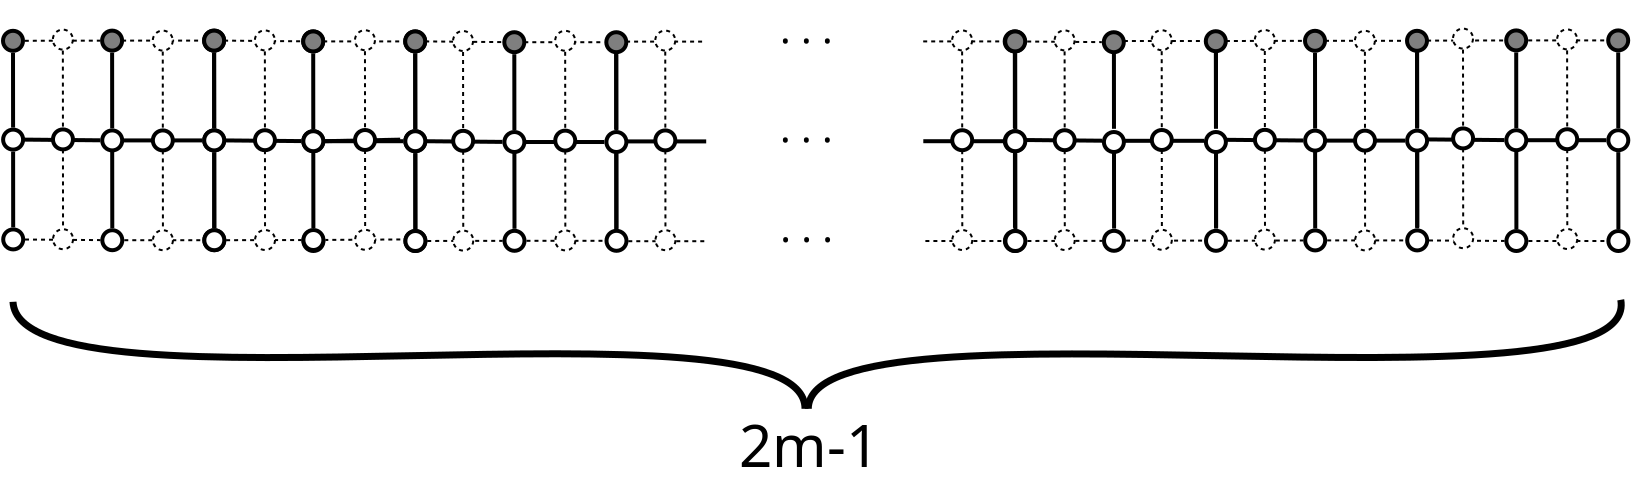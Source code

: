<?xml version="1.0" encoding="UTF-8"?>
<dia:diagram xmlns:dia="http://www.lysator.liu.se/~alla/dia/">
  <dia:layer name="Background" visible="true" active="true">
    <dia:object type="Standard - Ellipse" version="0" id="O0">
      <dia:attribute name="obj_pos">
        <dia:point val="9.5,9.45"/>
      </dia:attribute>
      <dia:attribute name="obj_bb">
        <dia:rectangle val="9.4,9.35;10.6,10.55"/>
      </dia:attribute>
      <dia:attribute name="elem_corner">
        <dia:point val="9.5,9.45"/>
      </dia:attribute>
      <dia:attribute name="elem_width">
        <dia:real val="1"/>
      </dia:attribute>
      <dia:attribute name="elem_height">
        <dia:real val="1"/>
      </dia:attribute>
      <dia:attribute name="border_width">
        <dia:real val="0.2"/>
      </dia:attribute>
      <dia:attribute name="inner_color">
        <dia:color val="#7f7f7f"/>
      </dia:attribute>
      <dia:attribute name="aspect">
        <dia:enum val="2"/>
      </dia:attribute>
    </dia:object>
    <dia:object type="Standard - Ellipse" version="0" id="O1">
      <dia:attribute name="obj_pos">
        <dia:point val="9.505,14.39"/>
      </dia:attribute>
      <dia:attribute name="obj_bb">
        <dia:rectangle val="9.405,14.29;10.605,15.49"/>
      </dia:attribute>
      <dia:attribute name="elem_corner">
        <dia:point val="9.505,14.39"/>
      </dia:attribute>
      <dia:attribute name="elem_width">
        <dia:real val="1"/>
      </dia:attribute>
      <dia:attribute name="elem_height">
        <dia:real val="1"/>
      </dia:attribute>
      <dia:attribute name="border_width">
        <dia:real val="0.2"/>
      </dia:attribute>
      <dia:attribute name="aspect">
        <dia:enum val="2"/>
      </dia:attribute>
    </dia:object>
    <dia:object type="Standard - Ellipse" version="0" id="O2">
      <dia:attribute name="obj_pos">
        <dia:point val="9.51,19.38"/>
      </dia:attribute>
      <dia:attribute name="obj_bb">
        <dia:rectangle val="9.41,19.28;10.61,20.48"/>
      </dia:attribute>
      <dia:attribute name="elem_corner">
        <dia:point val="9.51,19.38"/>
      </dia:attribute>
      <dia:attribute name="elem_width">
        <dia:real val="1"/>
      </dia:attribute>
      <dia:attribute name="elem_height">
        <dia:real val="1"/>
      </dia:attribute>
      <dia:attribute name="border_width">
        <dia:real val="0.2"/>
      </dia:attribute>
      <dia:attribute name="aspect">
        <dia:enum val="2"/>
      </dia:attribute>
    </dia:object>
    <dia:object type="Standard - Ellipse" version="0" id="O3">
      <dia:attribute name="obj_pos">
        <dia:point val="14.455,9.44"/>
      </dia:attribute>
      <dia:attribute name="obj_bb">
        <dia:rectangle val="14.355,9.34;15.555,10.54"/>
      </dia:attribute>
      <dia:attribute name="elem_corner">
        <dia:point val="14.455,9.44"/>
      </dia:attribute>
      <dia:attribute name="elem_width">
        <dia:real val="1"/>
      </dia:attribute>
      <dia:attribute name="elem_height">
        <dia:real val="1"/>
      </dia:attribute>
      <dia:attribute name="border_width">
        <dia:real val="0.2"/>
      </dia:attribute>
      <dia:attribute name="inner_color">
        <dia:color val="#7f7f7f"/>
      </dia:attribute>
      <dia:attribute name="aspect">
        <dia:enum val="2"/>
      </dia:attribute>
    </dia:object>
    <dia:object type="Standard - Ellipse" version="0" id="O4">
      <dia:attribute name="obj_pos">
        <dia:point val="14.46,14.43"/>
      </dia:attribute>
      <dia:attribute name="obj_bb">
        <dia:rectangle val="14.36,14.33;15.56,15.53"/>
      </dia:attribute>
      <dia:attribute name="elem_corner">
        <dia:point val="14.46,14.43"/>
      </dia:attribute>
      <dia:attribute name="elem_width">
        <dia:real val="1"/>
      </dia:attribute>
      <dia:attribute name="elem_height">
        <dia:real val="1"/>
      </dia:attribute>
      <dia:attribute name="border_width">
        <dia:real val="0.2"/>
      </dia:attribute>
      <dia:attribute name="aspect">
        <dia:enum val="2"/>
      </dia:attribute>
    </dia:object>
    <dia:object type="Standard - Ellipse" version="0" id="O5">
      <dia:attribute name="obj_pos">
        <dia:point val="14.465,19.42"/>
      </dia:attribute>
      <dia:attribute name="obj_bb">
        <dia:rectangle val="14.365,19.32;15.565,20.52"/>
      </dia:attribute>
      <dia:attribute name="elem_corner">
        <dia:point val="14.465,19.42"/>
      </dia:attribute>
      <dia:attribute name="elem_width">
        <dia:real val="1"/>
      </dia:attribute>
      <dia:attribute name="elem_height">
        <dia:real val="1"/>
      </dia:attribute>
      <dia:attribute name="border_width">
        <dia:real val="0.2"/>
      </dia:attribute>
      <dia:attribute name="aspect">
        <dia:enum val="2"/>
      </dia:attribute>
    </dia:object>
    <dia:object type="Standard - Ellipse" version="0" id="O6">
      <dia:attribute name="obj_pos">
        <dia:point val="19.555,9.44"/>
      </dia:attribute>
      <dia:attribute name="obj_bb">
        <dia:rectangle val="19.455,9.34;20.655,10.54"/>
      </dia:attribute>
      <dia:attribute name="elem_corner">
        <dia:point val="19.555,9.44"/>
      </dia:attribute>
      <dia:attribute name="elem_width">
        <dia:real val="1"/>
      </dia:attribute>
      <dia:attribute name="elem_height">
        <dia:real val="1"/>
      </dia:attribute>
      <dia:attribute name="border_width">
        <dia:real val="0.2"/>
      </dia:attribute>
      <dia:attribute name="inner_color">
        <dia:color val="#00ff00"/>
      </dia:attribute>
      <dia:attribute name="aspect">
        <dia:enum val="2"/>
      </dia:attribute>
    </dia:object>
    <dia:object type="Standard - Ellipse" version="0" id="O7">
      <dia:attribute name="obj_pos">
        <dia:point val="19.56,14.43"/>
      </dia:attribute>
      <dia:attribute name="obj_bb">
        <dia:rectangle val="19.46,14.33;20.66,15.53"/>
      </dia:attribute>
      <dia:attribute name="elem_corner">
        <dia:point val="19.56,14.43"/>
      </dia:attribute>
      <dia:attribute name="elem_width">
        <dia:real val="1"/>
      </dia:attribute>
      <dia:attribute name="elem_height">
        <dia:real val="1"/>
      </dia:attribute>
      <dia:attribute name="border_width">
        <dia:real val="0.2"/>
      </dia:attribute>
      <dia:attribute name="aspect">
        <dia:enum val="2"/>
      </dia:attribute>
    </dia:object>
    <dia:object type="Standard - Ellipse" version="0" id="O8">
      <dia:attribute name="obj_pos">
        <dia:point val="19.565,19.42"/>
      </dia:attribute>
      <dia:attribute name="obj_bb">
        <dia:rectangle val="19.465,19.32;20.665,20.52"/>
      </dia:attribute>
      <dia:attribute name="elem_corner">
        <dia:point val="19.565,19.42"/>
      </dia:attribute>
      <dia:attribute name="elem_width">
        <dia:real val="1"/>
      </dia:attribute>
      <dia:attribute name="elem_height">
        <dia:real val="1"/>
      </dia:attribute>
      <dia:attribute name="border_width">
        <dia:real val="0.2"/>
      </dia:attribute>
      <dia:attribute name="aspect">
        <dia:enum val="2"/>
      </dia:attribute>
    </dia:object>
    <dia:object type="Standard - Ellipse" version="0" id="O9">
      <dia:attribute name="obj_pos">
        <dia:point val="24.51,9.48"/>
      </dia:attribute>
      <dia:attribute name="obj_bb">
        <dia:rectangle val="24.41,9.38;25.61,10.58"/>
      </dia:attribute>
      <dia:attribute name="elem_corner">
        <dia:point val="24.51,9.48"/>
      </dia:attribute>
      <dia:attribute name="elem_width">
        <dia:real val="1"/>
      </dia:attribute>
      <dia:attribute name="elem_height">
        <dia:real val="1"/>
      </dia:attribute>
      <dia:attribute name="border_width">
        <dia:real val="0.2"/>
      </dia:attribute>
      <dia:attribute name="inner_color">
        <dia:color val="#00ff00"/>
      </dia:attribute>
      <dia:attribute name="aspect">
        <dia:enum val="2"/>
      </dia:attribute>
    </dia:object>
    <dia:object type="Standard - Ellipse" version="0" id="O10">
      <dia:attribute name="obj_pos">
        <dia:point val="24.515,14.47"/>
      </dia:attribute>
      <dia:attribute name="obj_bb">
        <dia:rectangle val="24.415,14.37;25.615,15.57"/>
      </dia:attribute>
      <dia:attribute name="elem_corner">
        <dia:point val="24.515,14.47"/>
      </dia:attribute>
      <dia:attribute name="elem_width">
        <dia:real val="1"/>
      </dia:attribute>
      <dia:attribute name="elem_height">
        <dia:real val="1"/>
      </dia:attribute>
      <dia:attribute name="border_width">
        <dia:real val="0.2"/>
      </dia:attribute>
      <dia:attribute name="aspect">
        <dia:enum val="2"/>
      </dia:attribute>
    </dia:object>
    <dia:object type="Standard - Ellipse" version="0" id="O11">
      <dia:attribute name="obj_pos">
        <dia:point val="24.52,19.46"/>
      </dia:attribute>
      <dia:attribute name="obj_bb">
        <dia:rectangle val="24.42,19.36;25.62,20.56"/>
      </dia:attribute>
      <dia:attribute name="elem_corner">
        <dia:point val="24.52,19.46"/>
      </dia:attribute>
      <dia:attribute name="elem_width">
        <dia:real val="1"/>
      </dia:attribute>
      <dia:attribute name="elem_height">
        <dia:real val="1"/>
      </dia:attribute>
      <dia:attribute name="border_width">
        <dia:real val="0.2"/>
      </dia:attribute>
      <dia:attribute name="aspect">
        <dia:enum val="2"/>
      </dia:attribute>
    </dia:object>
    <dia:object type="Standard - Ellipse" version="0" id="O12">
      <dia:attribute name="obj_pos">
        <dia:point val="59.585,9.48"/>
      </dia:attribute>
      <dia:attribute name="obj_bb">
        <dia:rectangle val="59.485,9.38;60.685,10.58"/>
      </dia:attribute>
      <dia:attribute name="elem_corner">
        <dia:point val="59.585,9.48"/>
      </dia:attribute>
      <dia:attribute name="elem_width">
        <dia:real val="1"/>
      </dia:attribute>
      <dia:attribute name="elem_height">
        <dia:real val="1"/>
      </dia:attribute>
      <dia:attribute name="border_width">
        <dia:real val="0.2"/>
      </dia:attribute>
      <dia:attribute name="inner_color">
        <dia:color val="#00ff00"/>
      </dia:attribute>
      <dia:attribute name="aspect">
        <dia:enum val="2"/>
      </dia:attribute>
    </dia:object>
    <dia:object type="Standard - Ellipse" version="0" id="O13">
      <dia:attribute name="obj_pos">
        <dia:point val="59.59,14.47"/>
      </dia:attribute>
      <dia:attribute name="obj_bb">
        <dia:rectangle val="59.49,14.37;60.69,15.57"/>
      </dia:attribute>
      <dia:attribute name="elem_corner">
        <dia:point val="59.59,14.47"/>
      </dia:attribute>
      <dia:attribute name="elem_width">
        <dia:real val="1"/>
      </dia:attribute>
      <dia:attribute name="elem_height">
        <dia:real val="1"/>
      </dia:attribute>
      <dia:attribute name="border_width">
        <dia:real val="0.2"/>
      </dia:attribute>
      <dia:attribute name="aspect">
        <dia:enum val="2"/>
      </dia:attribute>
    </dia:object>
    <dia:object type="Standard - Ellipse" version="0" id="O14">
      <dia:attribute name="obj_pos">
        <dia:point val="59.595,19.46"/>
      </dia:attribute>
      <dia:attribute name="obj_bb">
        <dia:rectangle val="59.495,19.36;60.695,20.56"/>
      </dia:attribute>
      <dia:attribute name="elem_corner">
        <dia:point val="59.595,19.46"/>
      </dia:attribute>
      <dia:attribute name="elem_width">
        <dia:real val="1"/>
      </dia:attribute>
      <dia:attribute name="elem_height">
        <dia:real val="1"/>
      </dia:attribute>
      <dia:attribute name="border_width">
        <dia:real val="0.2"/>
      </dia:attribute>
      <dia:attribute name="aspect">
        <dia:enum val="2"/>
      </dia:attribute>
    </dia:object>
    <dia:object type="Standard - Ellipse" version="0" id="O15">
      <dia:attribute name="obj_pos">
        <dia:point val="64.54,9.52"/>
      </dia:attribute>
      <dia:attribute name="obj_bb">
        <dia:rectangle val="64.44,9.42;65.64,10.62"/>
      </dia:attribute>
      <dia:attribute name="elem_corner">
        <dia:point val="64.54,9.52"/>
      </dia:attribute>
      <dia:attribute name="elem_width">
        <dia:real val="1"/>
      </dia:attribute>
      <dia:attribute name="elem_height">
        <dia:real val="1"/>
      </dia:attribute>
      <dia:attribute name="border_width">
        <dia:real val="0.2"/>
      </dia:attribute>
      <dia:attribute name="inner_color">
        <dia:color val="#7f7f7f"/>
      </dia:attribute>
      <dia:attribute name="aspect">
        <dia:enum val="2"/>
      </dia:attribute>
    </dia:object>
    <dia:object type="Standard - Ellipse" version="0" id="O16">
      <dia:attribute name="obj_pos">
        <dia:point val="64.545,14.51"/>
      </dia:attribute>
      <dia:attribute name="obj_bb">
        <dia:rectangle val="64.445,14.41;65.645,15.61"/>
      </dia:attribute>
      <dia:attribute name="elem_corner">
        <dia:point val="64.545,14.51"/>
      </dia:attribute>
      <dia:attribute name="elem_width">
        <dia:real val="1"/>
      </dia:attribute>
      <dia:attribute name="elem_height">
        <dia:real val="1"/>
      </dia:attribute>
      <dia:attribute name="border_width">
        <dia:real val="0.2"/>
      </dia:attribute>
      <dia:attribute name="aspect">
        <dia:enum val="2"/>
      </dia:attribute>
    </dia:object>
    <dia:object type="Standard - Ellipse" version="0" id="O17">
      <dia:attribute name="obj_pos">
        <dia:point val="64.55,19.45"/>
      </dia:attribute>
      <dia:attribute name="obj_bb">
        <dia:rectangle val="64.45,19.35;65.65,20.55"/>
      </dia:attribute>
      <dia:attribute name="elem_corner">
        <dia:point val="64.55,19.45"/>
      </dia:attribute>
      <dia:attribute name="elem_width">
        <dia:real val="1"/>
      </dia:attribute>
      <dia:attribute name="elem_height">
        <dia:real val="1"/>
      </dia:attribute>
      <dia:attribute name="border_width">
        <dia:real val="0.2"/>
      </dia:attribute>
      <dia:attribute name="aspect">
        <dia:enum val="2"/>
      </dia:attribute>
    </dia:object>
    <dia:object type="Standard - Ellipse" version="0" id="O18">
      <dia:attribute name="obj_pos">
        <dia:point val="69.64,9.47"/>
      </dia:attribute>
      <dia:attribute name="obj_bb">
        <dia:rectangle val="69.54,9.37;70.74,10.57"/>
      </dia:attribute>
      <dia:attribute name="elem_corner">
        <dia:point val="69.64,9.47"/>
      </dia:attribute>
      <dia:attribute name="elem_width">
        <dia:real val="1"/>
      </dia:attribute>
      <dia:attribute name="elem_height">
        <dia:real val="1"/>
      </dia:attribute>
      <dia:attribute name="border_width">
        <dia:real val="0.2"/>
      </dia:attribute>
      <dia:attribute name="inner_color">
        <dia:color val="#7f7f7f"/>
      </dia:attribute>
      <dia:attribute name="aspect">
        <dia:enum val="2"/>
      </dia:attribute>
    </dia:object>
    <dia:object type="Standard - Ellipse" version="0" id="O19">
      <dia:attribute name="obj_pos">
        <dia:point val="69.645,14.51"/>
      </dia:attribute>
      <dia:attribute name="obj_bb">
        <dia:rectangle val="69.545,14.41;70.745,15.61"/>
      </dia:attribute>
      <dia:attribute name="elem_corner">
        <dia:point val="69.645,14.51"/>
      </dia:attribute>
      <dia:attribute name="elem_width">
        <dia:real val="1"/>
      </dia:attribute>
      <dia:attribute name="elem_height">
        <dia:real val="1"/>
      </dia:attribute>
      <dia:attribute name="border_width">
        <dia:real val="0.2"/>
      </dia:attribute>
      <dia:attribute name="aspect">
        <dia:enum val="2"/>
      </dia:attribute>
    </dia:object>
    <dia:object type="Standard - Ellipse" version="0" id="O20">
      <dia:attribute name="obj_pos">
        <dia:point val="69.65,19.45"/>
      </dia:attribute>
      <dia:attribute name="obj_bb">
        <dia:rectangle val="69.55,19.35;70.75,20.55"/>
      </dia:attribute>
      <dia:attribute name="elem_corner">
        <dia:point val="69.65,19.45"/>
      </dia:attribute>
      <dia:attribute name="elem_width">
        <dia:real val="1"/>
      </dia:attribute>
      <dia:attribute name="elem_height">
        <dia:real val="1"/>
      </dia:attribute>
      <dia:attribute name="border_width">
        <dia:real val="0.2"/>
      </dia:attribute>
      <dia:attribute name="aspect">
        <dia:enum val="2"/>
      </dia:attribute>
    </dia:object>
    <dia:object type="Standard - Line" version="0" id="O21">
      <dia:attribute name="obj_pos">
        <dia:point val="10.59,9.949"/>
      </dia:attribute>
      <dia:attribute name="obj_bb">
        <dia:rectangle val="10.54,9.891;14.415,9.999"/>
      </dia:attribute>
      <dia:attribute name="conn_endpoints">
        <dia:point val="10.59,9.949"/>
        <dia:point val="14.365,9.941"/>
      </dia:attribute>
      <dia:attribute name="numcp">
        <dia:int val="1"/>
      </dia:attribute>
      <dia:attribute name="line_width">
        <dia:real val="0.1"/>
      </dia:attribute>
      <dia:attribute name="line_style">
        <dia:enum val="4"/>
      </dia:attribute>
      <dia:attribute name="dashlength">
        <dia:real val="2"/>
      </dia:attribute>
      <dia:connections>
        <dia:connection handle="0" to="O0" connection="8"/>
        <dia:connection handle="1" to="O3" connection="8"/>
      </dia:connections>
    </dia:object>
    <dia:object type="Standard - Line" version="0" id="O22">
      <dia:attribute name="obj_pos">
        <dia:point val="10.001,10.549"/>
      </dia:attribute>
      <dia:attribute name="obj_bb">
        <dia:rectangle val="9.901,10.449;10.104,14.391"/>
      </dia:attribute>
      <dia:attribute name="conn_endpoints">
        <dia:point val="10.001,10.549"/>
        <dia:point val="10.004,14.291"/>
      </dia:attribute>
      <dia:attribute name="numcp">
        <dia:int val="1"/>
      </dia:attribute>
      <dia:attribute name="line_width">
        <dia:real val="0.2"/>
      </dia:attribute>
      <dia:connections>
        <dia:connection handle="0" to="O0" connection="8"/>
        <dia:connection handle="1" to="O1" connection="8"/>
      </dia:connections>
    </dia:object>
    <dia:object type="Standard - Line" version="0" id="O23">
      <dia:attribute name="obj_pos">
        <dia:point val="10.505,14.89"/>
      </dia:attribute>
      <dia:attribute name="obj_bb">
        <dia:rectangle val="10.404,14.789;14.465,15.025"/>
      </dia:attribute>
      <dia:attribute name="conn_endpoints">
        <dia:point val="10.505,14.89"/>
        <dia:point val="14.364,14.925"/>
      </dia:attribute>
      <dia:attribute name="numcp">
        <dia:int val="1"/>
      </dia:attribute>
      <dia:attribute name="line_width">
        <dia:real val="0.2"/>
      </dia:attribute>
      <dia:connections>
        <dia:connection handle="0" to="O1" connection="4"/>
        <dia:connection handle="1" to="O4" connection="8"/>
      </dia:connections>
    </dia:object>
    <dia:object type="Standard - Line" version="0" id="O24">
      <dia:attribute name="obj_pos">
        <dia:point val="15.455,9.94"/>
      </dia:attribute>
      <dia:attribute name="obj_bb">
        <dia:rectangle val="15.405,9.89;19.505,9.99"/>
      </dia:attribute>
      <dia:attribute name="conn_endpoints">
        <dia:point val="15.455,9.94"/>
        <dia:point val="19.455,9.94"/>
      </dia:attribute>
      <dia:attribute name="numcp">
        <dia:int val="1"/>
      </dia:attribute>
      <dia:attribute name="line_width">
        <dia:real val="0.1"/>
      </dia:attribute>
      <dia:attribute name="line_style">
        <dia:enum val="4"/>
      </dia:attribute>
      <dia:attribute name="dashlength">
        <dia:real val="2"/>
      </dia:attribute>
      <dia:connections>
        <dia:connection handle="0" to="O3" connection="4"/>
        <dia:connection handle="1" to="O6" connection="8"/>
      </dia:connections>
    </dia:object>
    <dia:object type="Standard - Line" version="0" id="O25">
      <dia:attribute name="obj_pos">
        <dia:point val="25.515,14.97"/>
      </dia:attribute>
      <dia:attribute name="obj_bb">
        <dia:rectangle val="25.413,14.79;29.462,15.072"/>
      </dia:attribute>
      <dia:attribute name="conn_endpoints">
        <dia:point val="25.515,14.97"/>
        <dia:point val="29.36,14.892"/>
      </dia:attribute>
      <dia:attribute name="numcp">
        <dia:int val="1"/>
      </dia:attribute>
      <dia:attribute name="line_width">
        <dia:real val="0.2"/>
      </dia:attribute>
      <dia:connections>
        <dia:connection handle="0" to="O10" connection="4"/>
      </dia:connections>
    </dia:object>
    <dia:object type="Standard - Line" version="0" id="O26">
      <dia:attribute name="obj_pos">
        <dia:point val="29.365,19.882"/>
      </dia:attribute>
      <dia:attribute name="obj_bb">
        <dia:rectangle val="25.569,19.832;29.416,19.956"/>
      </dia:attribute>
      <dia:attribute name="conn_endpoints">
        <dia:point val="29.365,19.882"/>
        <dia:point val="25.619,19.906"/>
      </dia:attribute>
      <dia:attribute name="numcp">
        <dia:int val="1"/>
      </dia:attribute>
      <dia:attribute name="line_width">
        <dia:real val="0.1"/>
      </dia:attribute>
      <dia:attribute name="line_style">
        <dia:enum val="4"/>
      </dia:attribute>
      <dia:attribute name="dashlength">
        <dia:real val="2"/>
      </dia:attribute>
      <dia:connections>
        <dia:connection handle="1" to="O40" connection="8"/>
      </dia:connections>
    </dia:object>
    <dia:object type="Standard - Line" version="0" id="O27">
      <dia:attribute name="obj_pos">
        <dia:point val="10.6,19.885"/>
      </dia:attribute>
      <dia:attribute name="obj_bb">
        <dia:rectangle val="10.55,19.834;14.425,19.966"/>
      </dia:attribute>
      <dia:attribute name="conn_endpoints">
        <dia:point val="10.6,19.885"/>
        <dia:point val="14.375,19.915"/>
      </dia:attribute>
      <dia:attribute name="numcp">
        <dia:int val="1"/>
      </dia:attribute>
      <dia:attribute name="line_width">
        <dia:real val="0.1"/>
      </dia:attribute>
      <dia:attribute name="line_style">
        <dia:enum val="4"/>
      </dia:attribute>
      <dia:attribute name="dashlength">
        <dia:real val="2"/>
      </dia:attribute>
      <dia:connections>
        <dia:connection handle="0" to="O2" connection="8"/>
        <dia:connection handle="1" to="O5" connection="8"/>
      </dia:connections>
    </dia:object>
    <dia:object type="Standard - Line" version="0" id="O28">
      <dia:attribute name="obj_pos">
        <dia:point val="10.006,15.49"/>
      </dia:attribute>
      <dia:attribute name="obj_bb">
        <dia:rectangle val="9.905,15.39;10.11,19.38"/>
      </dia:attribute>
      <dia:attribute name="conn_endpoints">
        <dia:point val="10.006,15.49"/>
        <dia:point val="10.009,19.28"/>
      </dia:attribute>
      <dia:attribute name="numcp">
        <dia:int val="1"/>
      </dia:attribute>
      <dia:attribute name="line_width">
        <dia:real val="0.2"/>
      </dia:attribute>
      <dia:connections>
        <dia:connection handle="0" to="O1" connection="8"/>
        <dia:connection handle="1" to="O2" connection="8"/>
      </dia:connections>
    </dia:object>
    <dia:object type="Standard - Line" version="0" id="O29">
      <dia:attribute name="obj_pos">
        <dia:point val="14.956,10.54"/>
      </dia:attribute>
      <dia:attribute name="obj_bb">
        <dia:rectangle val="14.855,10.44;15.059,14.43"/>
      </dia:attribute>
      <dia:attribute name="conn_endpoints">
        <dia:point val="14.956,10.54"/>
        <dia:point val="14.959,14.33"/>
      </dia:attribute>
      <dia:attribute name="numcp">
        <dia:int val="1"/>
      </dia:attribute>
      <dia:attribute name="line_width">
        <dia:real val="0.2"/>
      </dia:attribute>
      <dia:connections>
        <dia:connection handle="0" to="O3" connection="8"/>
        <dia:connection handle="1" to="O4" connection="8"/>
      </dia:connections>
    </dia:object>
    <dia:object type="Standard - Line" version="0" id="O30">
      <dia:attribute name="obj_pos">
        <dia:point val="14.96,15.43"/>
      </dia:attribute>
      <dia:attribute name="obj_bb">
        <dia:rectangle val="14.86,15.33;15.064,19.422"/>
      </dia:attribute>
      <dia:attribute name="conn_endpoints">
        <dia:point val="14.96,15.43"/>
        <dia:point val="14.964,19.322"/>
      </dia:attribute>
      <dia:attribute name="numcp">
        <dia:int val="1"/>
      </dia:attribute>
      <dia:attribute name="line_width">
        <dia:real val="0.2"/>
      </dia:attribute>
      <dia:connections>
        <dia:connection handle="0" to="O4" connection="6"/>
        <dia:connection handle="1" to="O5" connection="8"/>
      </dia:connections>
    </dia:object>
    <dia:object type="Standard - Line" version="0" id="O31">
      <dia:attribute name="obj_pos">
        <dia:point val="20.056,10.54"/>
      </dia:attribute>
      <dia:attribute name="obj_bb">
        <dia:rectangle val="19.956,10.44;20.16,14.43"/>
      </dia:attribute>
      <dia:attribute name="conn_endpoints">
        <dia:point val="20.056,10.54"/>
        <dia:point val="20.059,14.33"/>
      </dia:attribute>
      <dia:attribute name="numcp">
        <dia:int val="1"/>
      </dia:attribute>
      <dia:attribute name="line_width">
        <dia:real val="0.2"/>
      </dia:attribute>
      <dia:connections>
        <dia:connection handle="0" to="O6" connection="8"/>
        <dia:connection handle="1" to="O7" connection="8"/>
      </dia:connections>
    </dia:object>
    <dia:object type="Standard - Line" version="0" id="O32">
      <dia:attribute name="obj_pos">
        <dia:point val="19.46,14.93"/>
      </dia:attribute>
      <dia:attribute name="obj_bb">
        <dia:rectangle val="15.36,14.83;19.56,15.03"/>
      </dia:attribute>
      <dia:attribute name="conn_endpoints">
        <dia:point val="19.46,14.93"/>
        <dia:point val="15.46,14.93"/>
      </dia:attribute>
      <dia:attribute name="numcp">
        <dia:int val="1"/>
      </dia:attribute>
      <dia:attribute name="line_width">
        <dia:real val="0.2"/>
      </dia:attribute>
      <dia:connections>
        <dia:connection handle="0" to="O7" connection="8"/>
        <dia:connection handle="1" to="O4" connection="4"/>
      </dia:connections>
    </dia:object>
    <dia:object type="Standard - Line" version="0" id="O33">
      <dia:attribute name="obj_pos">
        <dia:point val="15.564,19.92"/>
      </dia:attribute>
      <dia:attribute name="obj_bb">
        <dia:rectangle val="15.514,19.87;19.516,19.97"/>
      </dia:attribute>
      <dia:attribute name="conn_endpoints">
        <dia:point val="15.564,19.92"/>
        <dia:point val="19.466,19.92"/>
      </dia:attribute>
      <dia:attribute name="numcp">
        <dia:int val="1"/>
      </dia:attribute>
      <dia:attribute name="line_width">
        <dia:real val="0.1"/>
      </dia:attribute>
      <dia:attribute name="line_style">
        <dia:enum val="4"/>
      </dia:attribute>
      <dia:attribute name="dashlength">
        <dia:real val="2"/>
      </dia:attribute>
      <dia:connections>
        <dia:connection handle="0" to="O5" connection="8"/>
        <dia:connection handle="1" to="O8" connection="8"/>
      </dia:connections>
    </dia:object>
    <dia:object type="Standard - Line" version="0" id="O34">
      <dia:attribute name="obj_pos">
        <dia:point val="20.061,15.53"/>
      </dia:attribute>
      <dia:attribute name="obj_bb">
        <dia:rectangle val="19.96,15.43;20.165,19.42"/>
      </dia:attribute>
      <dia:attribute name="conn_endpoints">
        <dia:point val="20.061,15.53"/>
        <dia:point val="20.064,19.32"/>
      </dia:attribute>
      <dia:attribute name="numcp">
        <dia:int val="1"/>
      </dia:attribute>
      <dia:attribute name="line_width">
        <dia:real val="0.2"/>
      </dia:attribute>
      <dia:connections>
        <dia:connection handle="0" to="O7" connection="8"/>
        <dia:connection handle="1" to="O8" connection="8"/>
      </dia:connections>
    </dia:object>
    <dia:object type="Standard - Ellipse" version="0" id="O35">
      <dia:attribute name="obj_pos">
        <dia:point val="19.555,9.44"/>
      </dia:attribute>
      <dia:attribute name="obj_bb">
        <dia:rectangle val="19.455,9.34;20.655,10.54"/>
      </dia:attribute>
      <dia:attribute name="elem_corner">
        <dia:point val="19.555,9.44"/>
      </dia:attribute>
      <dia:attribute name="elem_width">
        <dia:real val="1"/>
      </dia:attribute>
      <dia:attribute name="elem_height">
        <dia:real val="1"/>
      </dia:attribute>
      <dia:attribute name="border_width">
        <dia:real val="0.2"/>
      </dia:attribute>
      <dia:attribute name="inner_color">
        <dia:color val="#7f7f7f"/>
      </dia:attribute>
      <dia:attribute name="aspect">
        <dia:enum val="2"/>
      </dia:attribute>
    </dia:object>
    <dia:object type="Standard - Ellipse" version="0" id="O36">
      <dia:attribute name="obj_pos">
        <dia:point val="19.56,14.43"/>
      </dia:attribute>
      <dia:attribute name="obj_bb">
        <dia:rectangle val="19.46,14.33;20.66,15.53"/>
      </dia:attribute>
      <dia:attribute name="elem_corner">
        <dia:point val="19.56,14.43"/>
      </dia:attribute>
      <dia:attribute name="elem_width">
        <dia:real val="1"/>
      </dia:attribute>
      <dia:attribute name="elem_height">
        <dia:real val="1"/>
      </dia:attribute>
      <dia:attribute name="border_width">
        <dia:real val="0.2"/>
      </dia:attribute>
      <dia:attribute name="aspect">
        <dia:enum val="2"/>
      </dia:attribute>
    </dia:object>
    <dia:object type="Standard - Ellipse" version="0" id="O37">
      <dia:attribute name="obj_pos">
        <dia:point val="19.565,19.42"/>
      </dia:attribute>
      <dia:attribute name="obj_bb">
        <dia:rectangle val="19.465,19.32;20.665,20.52"/>
      </dia:attribute>
      <dia:attribute name="elem_corner">
        <dia:point val="19.565,19.42"/>
      </dia:attribute>
      <dia:attribute name="elem_width">
        <dia:real val="1"/>
      </dia:attribute>
      <dia:attribute name="elem_height">
        <dia:real val="1"/>
      </dia:attribute>
      <dia:attribute name="border_width">
        <dia:real val="0.2"/>
      </dia:attribute>
      <dia:attribute name="aspect">
        <dia:enum val="2"/>
      </dia:attribute>
    </dia:object>
    <dia:object type="Standard - Ellipse" version="0" id="O38">
      <dia:attribute name="obj_pos">
        <dia:point val="24.51,9.48"/>
      </dia:attribute>
      <dia:attribute name="obj_bb">
        <dia:rectangle val="24.41,9.38;25.61,10.58"/>
      </dia:attribute>
      <dia:attribute name="elem_corner">
        <dia:point val="24.51,9.48"/>
      </dia:attribute>
      <dia:attribute name="elem_width">
        <dia:real val="1"/>
      </dia:attribute>
      <dia:attribute name="elem_height">
        <dia:real val="1"/>
      </dia:attribute>
      <dia:attribute name="border_width">
        <dia:real val="0.2"/>
      </dia:attribute>
      <dia:attribute name="inner_color">
        <dia:color val="#7f7f7f"/>
      </dia:attribute>
      <dia:attribute name="aspect">
        <dia:enum val="2"/>
      </dia:attribute>
    </dia:object>
    <dia:object type="Standard - Ellipse" version="0" id="O39">
      <dia:attribute name="obj_pos">
        <dia:point val="24.515,14.47"/>
      </dia:attribute>
      <dia:attribute name="obj_bb">
        <dia:rectangle val="24.415,14.37;25.615,15.57"/>
      </dia:attribute>
      <dia:attribute name="elem_corner">
        <dia:point val="24.515,14.47"/>
      </dia:attribute>
      <dia:attribute name="elem_width">
        <dia:real val="1"/>
      </dia:attribute>
      <dia:attribute name="elem_height">
        <dia:real val="1"/>
      </dia:attribute>
      <dia:attribute name="border_width">
        <dia:real val="0.2"/>
      </dia:attribute>
      <dia:attribute name="aspect">
        <dia:enum val="2"/>
      </dia:attribute>
    </dia:object>
    <dia:object type="Standard - Ellipse" version="0" id="O40">
      <dia:attribute name="obj_pos">
        <dia:point val="24.52,19.41"/>
      </dia:attribute>
      <dia:attribute name="obj_bb">
        <dia:rectangle val="24.42,19.31;25.62,20.51"/>
      </dia:attribute>
      <dia:attribute name="elem_corner">
        <dia:point val="24.52,19.41"/>
      </dia:attribute>
      <dia:attribute name="elem_width">
        <dia:real val="1"/>
      </dia:attribute>
      <dia:attribute name="elem_height">
        <dia:real val="1"/>
      </dia:attribute>
      <dia:attribute name="border_width">
        <dia:real val="0.2"/>
      </dia:attribute>
      <dia:attribute name="aspect">
        <dia:enum val="2"/>
      </dia:attribute>
    </dia:object>
    <dia:object type="Standard - Ellipse" version="0" id="O41">
      <dia:attribute name="obj_pos">
        <dia:point val="29.61,9.48"/>
      </dia:attribute>
      <dia:attribute name="obj_bb">
        <dia:rectangle val="29.51,9.38;30.71,10.58"/>
      </dia:attribute>
      <dia:attribute name="elem_corner">
        <dia:point val="29.61,9.48"/>
      </dia:attribute>
      <dia:attribute name="elem_width">
        <dia:real val="1"/>
      </dia:attribute>
      <dia:attribute name="elem_height">
        <dia:real val="1"/>
      </dia:attribute>
      <dia:attribute name="border_width">
        <dia:real val="0.2"/>
      </dia:attribute>
      <dia:attribute name="inner_color">
        <dia:color val="#00ff00"/>
      </dia:attribute>
      <dia:attribute name="aspect">
        <dia:enum val="2"/>
      </dia:attribute>
    </dia:object>
    <dia:object type="Standard - Ellipse" version="0" id="O42">
      <dia:attribute name="obj_pos">
        <dia:point val="29.615,14.47"/>
      </dia:attribute>
      <dia:attribute name="obj_bb">
        <dia:rectangle val="29.515,14.37;30.715,15.57"/>
      </dia:attribute>
      <dia:attribute name="elem_corner">
        <dia:point val="29.615,14.47"/>
      </dia:attribute>
      <dia:attribute name="elem_width">
        <dia:real val="1"/>
      </dia:attribute>
      <dia:attribute name="elem_height">
        <dia:real val="1"/>
      </dia:attribute>
      <dia:attribute name="border_width">
        <dia:real val="0.2"/>
      </dia:attribute>
      <dia:attribute name="aspect">
        <dia:enum val="2"/>
      </dia:attribute>
    </dia:object>
    <dia:object type="Standard - Ellipse" version="0" id="O43">
      <dia:attribute name="obj_pos">
        <dia:point val="29.62,19.46"/>
      </dia:attribute>
      <dia:attribute name="obj_bb">
        <dia:rectangle val="29.52,19.36;30.72,20.56"/>
      </dia:attribute>
      <dia:attribute name="elem_corner">
        <dia:point val="29.62,19.46"/>
      </dia:attribute>
      <dia:attribute name="elem_width">
        <dia:real val="1"/>
      </dia:attribute>
      <dia:attribute name="elem_height">
        <dia:real val="1"/>
      </dia:attribute>
      <dia:attribute name="border_width">
        <dia:real val="0.2"/>
      </dia:attribute>
      <dia:attribute name="aspect">
        <dia:enum val="2"/>
      </dia:attribute>
    </dia:object>
    <dia:object type="Standard - Line" version="0" id="O44">
      <dia:attribute name="obj_pos">
        <dia:point val="20.555,9.94"/>
      </dia:attribute>
      <dia:attribute name="obj_bb">
        <dia:rectangle val="20.505,9.89;24.464,10.025"/>
      </dia:attribute>
      <dia:attribute name="conn_endpoints">
        <dia:point val="20.555,9.94"/>
        <dia:point val="24.414,9.975"/>
      </dia:attribute>
      <dia:attribute name="numcp">
        <dia:int val="1"/>
      </dia:attribute>
      <dia:attribute name="line_width">
        <dia:real val="0.1"/>
      </dia:attribute>
      <dia:attribute name="line_style">
        <dia:enum val="4"/>
      </dia:attribute>
      <dia:attribute name="dashlength">
        <dia:real val="2"/>
      </dia:attribute>
      <dia:connections>
        <dia:connection handle="0" to="O35" connection="4"/>
        <dia:connection handle="1" to="O38" connection="8"/>
      </dia:connections>
    </dia:object>
    <dia:object type="Standard - Line" version="0" id="O45">
      <dia:attribute name="obj_pos">
        <dia:point val="20.056,10.54"/>
      </dia:attribute>
      <dia:attribute name="obj_bb">
        <dia:rectangle val="19.956,10.44;20.16,14.43"/>
      </dia:attribute>
      <dia:attribute name="conn_endpoints">
        <dia:point val="20.056,10.54"/>
        <dia:point val="20.059,14.33"/>
      </dia:attribute>
      <dia:attribute name="numcp">
        <dia:int val="1"/>
      </dia:attribute>
      <dia:attribute name="line_width">
        <dia:real val="0.2"/>
      </dia:attribute>
      <dia:connections>
        <dia:connection handle="0" to="O35" connection="8"/>
        <dia:connection handle="1" to="O36" connection="8"/>
      </dia:connections>
    </dia:object>
    <dia:object type="Standard - Line" version="0" id="O46">
      <dia:attribute name="obj_pos">
        <dia:point val="20.56,14.93"/>
      </dia:attribute>
      <dia:attribute name="obj_bb">
        <dia:rectangle val="20.459,14.829;24.52,15.066"/>
      </dia:attribute>
      <dia:attribute name="conn_endpoints">
        <dia:point val="20.56,14.93"/>
        <dia:point val="24.419,14.965"/>
      </dia:attribute>
      <dia:attribute name="numcp">
        <dia:int val="1"/>
      </dia:attribute>
      <dia:attribute name="line_width">
        <dia:real val="0.2"/>
      </dia:attribute>
      <dia:connections>
        <dia:connection handle="0" to="O36" connection="4"/>
        <dia:connection handle="1" to="O39" connection="8"/>
      </dia:connections>
    </dia:object>
    <dia:object type="Standard - Line" version="0" id="O47">
      <dia:attribute name="obj_pos">
        <dia:point val="25.51,9.98"/>
      </dia:attribute>
      <dia:attribute name="obj_bb">
        <dia:rectangle val="25.46,9.93;29.56,10.03"/>
      </dia:attribute>
      <dia:attribute name="conn_endpoints">
        <dia:point val="25.51,9.98"/>
        <dia:point val="29.51,9.98"/>
      </dia:attribute>
      <dia:attribute name="numcp">
        <dia:int val="1"/>
      </dia:attribute>
      <dia:attribute name="line_width">
        <dia:real val="0.1"/>
      </dia:attribute>
      <dia:attribute name="line_style">
        <dia:enum val="4"/>
      </dia:attribute>
      <dia:attribute name="dashlength">
        <dia:real val="2"/>
      </dia:attribute>
      <dia:connections>
        <dia:connection handle="0" to="O38" connection="4"/>
        <dia:connection handle="1" to="O41" connection="8"/>
      </dia:connections>
    </dia:object>
    <dia:object type="Standard - Line" version="0" id="O48">
      <dia:attribute name="obj_pos">
        <dia:point val="20.655,19.919"/>
      </dia:attribute>
      <dia:attribute name="obj_bb">
        <dia:rectangle val="20.605,19.861;24.48,19.969"/>
      </dia:attribute>
      <dia:attribute name="conn_endpoints">
        <dia:point val="20.655,19.919"/>
        <dia:point val="24.43,19.911"/>
      </dia:attribute>
      <dia:attribute name="numcp">
        <dia:int val="1"/>
      </dia:attribute>
      <dia:attribute name="line_width">
        <dia:real val="0.1"/>
      </dia:attribute>
      <dia:attribute name="line_style">
        <dia:enum val="4"/>
      </dia:attribute>
      <dia:attribute name="dashlength">
        <dia:real val="2"/>
      </dia:attribute>
      <dia:connections>
        <dia:connection handle="0" to="O37" connection="8"/>
        <dia:connection handle="1" to="O40" connection="8"/>
      </dia:connections>
    </dia:object>
    <dia:object type="Standard - Line" version="0" id="O49">
      <dia:attribute name="obj_pos">
        <dia:point val="20.061,15.53"/>
      </dia:attribute>
      <dia:attribute name="obj_bb">
        <dia:rectangle val="19.96,15.43;20.165,19.42"/>
      </dia:attribute>
      <dia:attribute name="conn_endpoints">
        <dia:point val="20.061,15.53"/>
        <dia:point val="20.064,19.32"/>
      </dia:attribute>
      <dia:attribute name="numcp">
        <dia:int val="1"/>
      </dia:attribute>
      <dia:attribute name="line_width">
        <dia:real val="0.2"/>
      </dia:attribute>
      <dia:connections>
        <dia:connection handle="0" to="O36" connection="8"/>
        <dia:connection handle="1" to="O37" connection="8"/>
      </dia:connections>
    </dia:object>
    <dia:object type="Standard - Line" version="0" id="O50">
      <dia:attribute name="obj_pos">
        <dia:point val="25.011,10.58"/>
      </dia:attribute>
      <dia:attribute name="obj_bb">
        <dia:rectangle val="24.91,10.48;25.114,14.47"/>
      </dia:attribute>
      <dia:attribute name="conn_endpoints">
        <dia:point val="25.011,10.58"/>
        <dia:point val="25.014,14.37"/>
      </dia:attribute>
      <dia:attribute name="numcp">
        <dia:int val="1"/>
      </dia:attribute>
      <dia:attribute name="line_width">
        <dia:real val="0.2"/>
      </dia:attribute>
      <dia:connections>
        <dia:connection handle="0" to="O38" connection="8"/>
        <dia:connection handle="1" to="O39" connection="8"/>
      </dia:connections>
    </dia:object>
    <dia:object type="Standard - Line" version="0" id="O51">
      <dia:attribute name="obj_pos">
        <dia:point val="25.015,15.47"/>
      </dia:attribute>
      <dia:attribute name="obj_bb">
        <dia:rectangle val="24.915,15.37;25.119,19.411"/>
      </dia:attribute>
      <dia:attribute name="conn_endpoints">
        <dia:point val="25.015,15.47"/>
        <dia:point val="25.019,19.311"/>
      </dia:attribute>
      <dia:attribute name="numcp">
        <dia:int val="1"/>
      </dia:attribute>
      <dia:attribute name="line_width">
        <dia:real val="0.2"/>
      </dia:attribute>
      <dia:connections>
        <dia:connection handle="0" to="O39" connection="6"/>
        <dia:connection handle="1" to="O40" connection="8"/>
      </dia:connections>
    </dia:object>
    <dia:object type="Standard - Line" version="0" id="O52">
      <dia:attribute name="obj_pos">
        <dia:point val="30.111,10.58"/>
      </dia:attribute>
      <dia:attribute name="obj_bb">
        <dia:rectangle val="30.011,10.48;30.215,14.47"/>
      </dia:attribute>
      <dia:attribute name="conn_endpoints">
        <dia:point val="30.111,10.58"/>
        <dia:point val="30.114,14.37"/>
      </dia:attribute>
      <dia:attribute name="numcp">
        <dia:int val="1"/>
      </dia:attribute>
      <dia:attribute name="line_width">
        <dia:real val="0.2"/>
      </dia:attribute>
      <dia:connections>
        <dia:connection handle="0" to="O41" connection="8"/>
        <dia:connection handle="1" to="O42" connection="8"/>
      </dia:connections>
    </dia:object>
    <dia:object type="Standard - Line" version="0" id="O53">
      <dia:attribute name="obj_pos">
        <dia:point val="29.515,14.97"/>
      </dia:attribute>
      <dia:attribute name="obj_bb">
        <dia:rectangle val="25.415,14.87;29.615,15.07"/>
      </dia:attribute>
      <dia:attribute name="conn_endpoints">
        <dia:point val="29.515,14.97"/>
        <dia:point val="25.515,14.97"/>
      </dia:attribute>
      <dia:attribute name="numcp">
        <dia:int val="1"/>
      </dia:attribute>
      <dia:attribute name="line_width">
        <dia:real val="0.2"/>
      </dia:attribute>
      <dia:connections>
        <dia:connection handle="0" to="O42" connection="8"/>
        <dia:connection handle="1" to="O39" connection="4"/>
      </dia:connections>
    </dia:object>
    <dia:object type="Standard - Line" version="0" id="O54">
      <dia:attribute name="obj_pos">
        <dia:point val="30.116,15.57"/>
      </dia:attribute>
      <dia:attribute name="obj_bb">
        <dia:rectangle val="30.015,15.47;30.22,19.46"/>
      </dia:attribute>
      <dia:attribute name="conn_endpoints">
        <dia:point val="30.116,15.57"/>
        <dia:point val="30.119,19.36"/>
      </dia:attribute>
      <dia:attribute name="numcp">
        <dia:int val="1"/>
      </dia:attribute>
      <dia:attribute name="line_width">
        <dia:real val="0.2"/>
      </dia:attribute>
      <dia:connections>
        <dia:connection handle="0" to="O42" connection="8"/>
        <dia:connection handle="1" to="O43" connection="8"/>
      </dia:connections>
    </dia:object>
    <dia:object type="Standard - Ellipse" version="0" id="O55">
      <dia:attribute name="obj_pos">
        <dia:point val="29.61,9.48"/>
      </dia:attribute>
      <dia:attribute name="obj_bb">
        <dia:rectangle val="29.51,9.38;30.71,10.58"/>
      </dia:attribute>
      <dia:attribute name="elem_corner">
        <dia:point val="29.61,9.48"/>
      </dia:attribute>
      <dia:attribute name="elem_width">
        <dia:real val="1"/>
      </dia:attribute>
      <dia:attribute name="elem_height">
        <dia:real val="1"/>
      </dia:attribute>
      <dia:attribute name="border_width">
        <dia:real val="0.2"/>
      </dia:attribute>
      <dia:attribute name="inner_color">
        <dia:color val="#7f7f7f"/>
      </dia:attribute>
      <dia:attribute name="aspect">
        <dia:enum val="2"/>
      </dia:attribute>
    </dia:object>
    <dia:object type="Standard - Ellipse" version="0" id="O56">
      <dia:attribute name="obj_pos">
        <dia:point val="29.615,14.47"/>
      </dia:attribute>
      <dia:attribute name="obj_bb">
        <dia:rectangle val="29.515,14.37;30.715,15.57"/>
      </dia:attribute>
      <dia:attribute name="elem_corner">
        <dia:point val="29.615,14.47"/>
      </dia:attribute>
      <dia:attribute name="elem_width">
        <dia:real val="1"/>
      </dia:attribute>
      <dia:attribute name="elem_height">
        <dia:real val="1"/>
      </dia:attribute>
      <dia:attribute name="border_width">
        <dia:real val="0.2"/>
      </dia:attribute>
      <dia:attribute name="aspect">
        <dia:enum val="2"/>
      </dia:attribute>
    </dia:object>
    <dia:object type="Standard - Ellipse" version="0" id="O57">
      <dia:attribute name="obj_pos">
        <dia:point val="29.62,19.46"/>
      </dia:attribute>
      <dia:attribute name="obj_bb">
        <dia:rectangle val="29.52,19.36;30.72,20.56"/>
      </dia:attribute>
      <dia:attribute name="elem_corner">
        <dia:point val="29.62,19.46"/>
      </dia:attribute>
      <dia:attribute name="elem_width">
        <dia:real val="1"/>
      </dia:attribute>
      <dia:attribute name="elem_height">
        <dia:real val="1"/>
      </dia:attribute>
      <dia:attribute name="border_width">
        <dia:real val="0.2"/>
      </dia:attribute>
      <dia:attribute name="aspect">
        <dia:enum val="2"/>
      </dia:attribute>
    </dia:object>
    <dia:object type="Standard - Ellipse" version="0" id="O58">
      <dia:attribute name="obj_pos">
        <dia:point val="34.565,9.52"/>
      </dia:attribute>
      <dia:attribute name="obj_bb">
        <dia:rectangle val="34.465,9.42;35.665,10.62"/>
      </dia:attribute>
      <dia:attribute name="elem_corner">
        <dia:point val="34.565,9.52"/>
      </dia:attribute>
      <dia:attribute name="elem_width">
        <dia:real val="1"/>
      </dia:attribute>
      <dia:attribute name="elem_height">
        <dia:real val="1"/>
      </dia:attribute>
      <dia:attribute name="border_width">
        <dia:real val="0.2"/>
      </dia:attribute>
      <dia:attribute name="inner_color">
        <dia:color val="#7f7f7f"/>
      </dia:attribute>
      <dia:attribute name="aspect">
        <dia:enum val="2"/>
      </dia:attribute>
    </dia:object>
    <dia:object type="Standard - Ellipse" version="0" id="O59">
      <dia:attribute name="obj_pos">
        <dia:point val="34.57,14.51"/>
      </dia:attribute>
      <dia:attribute name="obj_bb">
        <dia:rectangle val="34.47,14.41;35.67,15.61"/>
      </dia:attribute>
      <dia:attribute name="elem_corner">
        <dia:point val="34.57,14.51"/>
      </dia:attribute>
      <dia:attribute name="elem_width">
        <dia:real val="1"/>
      </dia:attribute>
      <dia:attribute name="elem_height">
        <dia:real val="1"/>
      </dia:attribute>
      <dia:attribute name="border_width">
        <dia:real val="0.2"/>
      </dia:attribute>
      <dia:attribute name="aspect">
        <dia:enum val="2"/>
      </dia:attribute>
    </dia:object>
    <dia:object type="Standard - Ellipse" version="0" id="O60">
      <dia:attribute name="obj_pos">
        <dia:point val="34.575,19.45"/>
      </dia:attribute>
      <dia:attribute name="obj_bb">
        <dia:rectangle val="34.475,19.35;35.675,20.55"/>
      </dia:attribute>
      <dia:attribute name="elem_corner">
        <dia:point val="34.575,19.45"/>
      </dia:attribute>
      <dia:attribute name="elem_width">
        <dia:real val="1"/>
      </dia:attribute>
      <dia:attribute name="elem_height">
        <dia:real val="1"/>
      </dia:attribute>
      <dia:attribute name="border_width">
        <dia:real val="0.2"/>
      </dia:attribute>
      <dia:attribute name="aspect">
        <dia:enum val="2"/>
      </dia:attribute>
    </dia:object>
    <dia:object type="Standard - Ellipse" version="0" id="O61">
      <dia:attribute name="obj_pos">
        <dia:point val="39.665,9.52"/>
      </dia:attribute>
      <dia:attribute name="obj_bb">
        <dia:rectangle val="39.565,9.42;40.765,10.62"/>
      </dia:attribute>
      <dia:attribute name="elem_corner">
        <dia:point val="39.665,9.52"/>
      </dia:attribute>
      <dia:attribute name="elem_width">
        <dia:real val="1"/>
      </dia:attribute>
      <dia:attribute name="elem_height">
        <dia:real val="1"/>
      </dia:attribute>
      <dia:attribute name="border_width">
        <dia:real val="0.2"/>
      </dia:attribute>
      <dia:attribute name="inner_color">
        <dia:color val="#7f7f7f"/>
      </dia:attribute>
      <dia:attribute name="aspect">
        <dia:enum val="2"/>
      </dia:attribute>
    </dia:object>
    <dia:object type="Standard - Ellipse" version="0" id="O62">
      <dia:attribute name="obj_pos">
        <dia:point val="39.67,14.51"/>
      </dia:attribute>
      <dia:attribute name="obj_bb">
        <dia:rectangle val="39.57,14.41;40.77,15.61"/>
      </dia:attribute>
      <dia:attribute name="elem_corner">
        <dia:point val="39.67,14.51"/>
      </dia:attribute>
      <dia:attribute name="elem_width">
        <dia:real val="1"/>
      </dia:attribute>
      <dia:attribute name="elem_height">
        <dia:real val="1"/>
      </dia:attribute>
      <dia:attribute name="border_width">
        <dia:real val="0.2"/>
      </dia:attribute>
      <dia:attribute name="aspect">
        <dia:enum val="2"/>
      </dia:attribute>
    </dia:object>
    <dia:object type="Standard - Ellipse" version="0" id="O63">
      <dia:attribute name="obj_pos">
        <dia:point val="39.675,19.45"/>
      </dia:attribute>
      <dia:attribute name="obj_bb">
        <dia:rectangle val="39.575,19.35;40.775,20.55"/>
      </dia:attribute>
      <dia:attribute name="elem_corner">
        <dia:point val="39.675,19.45"/>
      </dia:attribute>
      <dia:attribute name="elem_width">
        <dia:real val="1"/>
      </dia:attribute>
      <dia:attribute name="elem_height">
        <dia:real val="1"/>
      </dia:attribute>
      <dia:attribute name="border_width">
        <dia:real val="0.2"/>
      </dia:attribute>
      <dia:attribute name="aspect">
        <dia:enum val="2"/>
      </dia:attribute>
    </dia:object>
    <dia:object type="Standard - Line" version="0" id="O64">
      <dia:attribute name="obj_pos">
        <dia:point val="30.61,9.98"/>
      </dia:attribute>
      <dia:attribute name="obj_bb">
        <dia:rectangle val="30.56,9.93;34.519,10.065"/>
      </dia:attribute>
      <dia:attribute name="conn_endpoints">
        <dia:point val="30.61,9.98"/>
        <dia:point val="34.469,10.015"/>
      </dia:attribute>
      <dia:attribute name="numcp">
        <dia:int val="1"/>
      </dia:attribute>
      <dia:attribute name="line_width">
        <dia:real val="0.1"/>
      </dia:attribute>
      <dia:attribute name="line_style">
        <dia:enum val="4"/>
      </dia:attribute>
      <dia:attribute name="dashlength">
        <dia:real val="2"/>
      </dia:attribute>
      <dia:connections>
        <dia:connection handle="0" to="O55" connection="4"/>
        <dia:connection handle="1" to="O58" connection="8"/>
      </dia:connections>
    </dia:object>
    <dia:object type="Standard - Line" version="0" id="O65">
      <dia:attribute name="obj_pos">
        <dia:point val="30.111,10.58"/>
      </dia:attribute>
      <dia:attribute name="obj_bb">
        <dia:rectangle val="30.011,10.48;30.215,14.47"/>
      </dia:attribute>
      <dia:attribute name="conn_endpoints">
        <dia:point val="30.111,10.58"/>
        <dia:point val="30.114,14.37"/>
      </dia:attribute>
      <dia:attribute name="numcp">
        <dia:int val="1"/>
      </dia:attribute>
      <dia:attribute name="line_width">
        <dia:real val="0.2"/>
      </dia:attribute>
      <dia:connections>
        <dia:connection handle="0" to="O55" connection="8"/>
        <dia:connection handle="1" to="O56" connection="8"/>
      </dia:connections>
    </dia:object>
    <dia:object type="Standard - Line" version="0" id="O66">
      <dia:attribute name="obj_pos">
        <dia:point val="30.615,14.97"/>
      </dia:attribute>
      <dia:attribute name="obj_bb">
        <dia:rectangle val="30.514,14.869;34.575,15.105"/>
      </dia:attribute>
      <dia:attribute name="conn_endpoints">
        <dia:point val="30.615,14.97"/>
        <dia:point val="34.474,15.005"/>
      </dia:attribute>
      <dia:attribute name="numcp">
        <dia:int val="1"/>
      </dia:attribute>
      <dia:attribute name="line_width">
        <dia:real val="0.2"/>
      </dia:attribute>
      <dia:connections>
        <dia:connection handle="0" to="O56" connection="4"/>
        <dia:connection handle="1" to="O59" connection="8"/>
      </dia:connections>
    </dia:object>
    <dia:object type="Standard - Line" version="0" id="O67">
      <dia:attribute name="obj_pos">
        <dia:point val="35.565,10.02"/>
      </dia:attribute>
      <dia:attribute name="obj_bb">
        <dia:rectangle val="35.515,9.97;39.615,10.07"/>
      </dia:attribute>
      <dia:attribute name="conn_endpoints">
        <dia:point val="35.565,10.02"/>
        <dia:point val="39.565,10.02"/>
      </dia:attribute>
      <dia:attribute name="numcp">
        <dia:int val="1"/>
      </dia:attribute>
      <dia:attribute name="line_width">
        <dia:real val="0.1"/>
      </dia:attribute>
      <dia:attribute name="line_style">
        <dia:enum val="4"/>
      </dia:attribute>
      <dia:attribute name="dashlength">
        <dia:real val="2"/>
      </dia:attribute>
      <dia:connections>
        <dia:connection handle="0" to="O58" connection="4"/>
        <dia:connection handle="1" to="O61" connection="8"/>
      </dia:connections>
    </dia:object>
    <dia:object type="Standard - Line" version="0" id="O68">
      <dia:attribute name="obj_pos">
        <dia:point val="30.71,19.959"/>
      </dia:attribute>
      <dia:attribute name="obj_bb">
        <dia:rectangle val="30.66,19.901;34.535,20.009"/>
      </dia:attribute>
      <dia:attribute name="conn_endpoints">
        <dia:point val="30.71,19.959"/>
        <dia:point val="34.485,19.951"/>
      </dia:attribute>
      <dia:attribute name="numcp">
        <dia:int val="1"/>
      </dia:attribute>
      <dia:attribute name="line_width">
        <dia:real val="0.1"/>
      </dia:attribute>
      <dia:attribute name="line_style">
        <dia:enum val="4"/>
      </dia:attribute>
      <dia:attribute name="dashlength">
        <dia:real val="2"/>
      </dia:attribute>
      <dia:connections>
        <dia:connection handle="0" to="O57" connection="8"/>
        <dia:connection handle="1" to="O60" connection="8"/>
      </dia:connections>
    </dia:object>
    <dia:object type="Standard - Line" version="0" id="O69">
      <dia:attribute name="obj_pos">
        <dia:point val="30.116,15.57"/>
      </dia:attribute>
      <dia:attribute name="obj_bb">
        <dia:rectangle val="30.015,15.47;30.22,19.46"/>
      </dia:attribute>
      <dia:attribute name="conn_endpoints">
        <dia:point val="30.116,15.57"/>
        <dia:point val="30.119,19.36"/>
      </dia:attribute>
      <dia:attribute name="numcp">
        <dia:int val="1"/>
      </dia:attribute>
      <dia:attribute name="line_width">
        <dia:real val="0.2"/>
      </dia:attribute>
      <dia:connections>
        <dia:connection handle="0" to="O56" connection="8"/>
        <dia:connection handle="1" to="O57" connection="8"/>
      </dia:connections>
    </dia:object>
    <dia:object type="Standard - Line" version="0" id="O70">
      <dia:attribute name="obj_pos">
        <dia:point val="35.066,10.62"/>
      </dia:attribute>
      <dia:attribute name="obj_bb">
        <dia:rectangle val="34.965,10.52;35.169,14.51"/>
      </dia:attribute>
      <dia:attribute name="conn_endpoints">
        <dia:point val="35.066,10.62"/>
        <dia:point val="35.069,14.41"/>
      </dia:attribute>
      <dia:attribute name="numcp">
        <dia:int val="1"/>
      </dia:attribute>
      <dia:attribute name="line_width">
        <dia:real val="0.2"/>
      </dia:attribute>
      <dia:connections>
        <dia:connection handle="0" to="O58" connection="8"/>
        <dia:connection handle="1" to="O59" connection="8"/>
      </dia:connections>
    </dia:object>
    <dia:object type="Standard - Line" version="0" id="O71">
      <dia:attribute name="obj_pos">
        <dia:point val="35.07,15.51"/>
      </dia:attribute>
      <dia:attribute name="obj_bb">
        <dia:rectangle val="34.97,15.41;35.174,19.451"/>
      </dia:attribute>
      <dia:attribute name="conn_endpoints">
        <dia:point val="35.07,15.51"/>
        <dia:point val="35.074,19.351"/>
      </dia:attribute>
      <dia:attribute name="numcp">
        <dia:int val="1"/>
      </dia:attribute>
      <dia:attribute name="line_width">
        <dia:real val="0.2"/>
      </dia:attribute>
      <dia:connections>
        <dia:connection handle="0" to="O59" connection="6"/>
        <dia:connection handle="1" to="O60" connection="8"/>
      </dia:connections>
    </dia:object>
    <dia:object type="Standard - Line" version="0" id="O72">
      <dia:attribute name="obj_pos">
        <dia:point val="40.166,10.62"/>
      </dia:attribute>
      <dia:attribute name="obj_bb">
        <dia:rectangle val="40.066,10.52;40.27,14.51"/>
      </dia:attribute>
      <dia:attribute name="conn_endpoints">
        <dia:point val="40.166,10.62"/>
        <dia:point val="40.169,14.41"/>
      </dia:attribute>
      <dia:attribute name="numcp">
        <dia:int val="1"/>
      </dia:attribute>
      <dia:attribute name="line_width">
        <dia:real val="0.2"/>
      </dia:attribute>
      <dia:connections>
        <dia:connection handle="0" to="O61" connection="8"/>
        <dia:connection handle="1" to="O62" connection="8"/>
      </dia:connections>
    </dia:object>
    <dia:object type="Standard - Line" version="0" id="O73">
      <dia:attribute name="obj_pos">
        <dia:point val="39.57,15.01"/>
      </dia:attribute>
      <dia:attribute name="obj_bb">
        <dia:rectangle val="35.47,14.91;39.67,15.11"/>
      </dia:attribute>
      <dia:attribute name="conn_endpoints">
        <dia:point val="39.57,15.01"/>
        <dia:point val="35.57,15.01"/>
      </dia:attribute>
      <dia:attribute name="numcp">
        <dia:int val="1"/>
      </dia:attribute>
      <dia:attribute name="line_width">
        <dia:real val="0.2"/>
      </dia:attribute>
      <dia:connections>
        <dia:connection handle="0" to="O62" connection="8"/>
        <dia:connection handle="1" to="O59" connection="4"/>
      </dia:connections>
    </dia:object>
    <dia:object type="Standard - Line" version="0" id="O74">
      <dia:attribute name="obj_pos">
        <dia:point val="35.674,19.95"/>
      </dia:attribute>
      <dia:attribute name="obj_bb">
        <dia:rectangle val="35.624,19.9;39.626,20"/>
      </dia:attribute>
      <dia:attribute name="conn_endpoints">
        <dia:point val="35.674,19.95"/>
        <dia:point val="39.576,19.95"/>
      </dia:attribute>
      <dia:attribute name="numcp">
        <dia:int val="1"/>
      </dia:attribute>
      <dia:attribute name="line_width">
        <dia:real val="0.1"/>
      </dia:attribute>
      <dia:attribute name="line_style">
        <dia:enum val="4"/>
      </dia:attribute>
      <dia:attribute name="dashlength">
        <dia:real val="2"/>
      </dia:attribute>
      <dia:connections>
        <dia:connection handle="0" to="O60" connection="8"/>
        <dia:connection handle="1" to="O63" connection="8"/>
      </dia:connections>
    </dia:object>
    <dia:object type="Standard - Line" version="0" id="O75">
      <dia:attribute name="obj_pos">
        <dia:point val="40.171,15.609"/>
      </dia:attribute>
      <dia:attribute name="obj_bb">
        <dia:rectangle val="40.071,15.509;40.275,19.451"/>
      </dia:attribute>
      <dia:attribute name="conn_endpoints">
        <dia:point val="40.171,15.609"/>
        <dia:point val="40.174,19.351"/>
      </dia:attribute>
      <dia:attribute name="numcp">
        <dia:int val="1"/>
      </dia:attribute>
      <dia:attribute name="line_width">
        <dia:real val="0.2"/>
      </dia:attribute>
      <dia:connections>
        <dia:connection handle="0" to="O62" connection="8"/>
        <dia:connection handle="1" to="O63" connection="8"/>
      </dia:connections>
    </dia:object>
    <dia:object type="Standard - Line" version="0" id="O76">
      <dia:attribute name="obj_pos">
        <dia:point val="60.71,9.985"/>
      </dia:attribute>
      <dia:attribute name="obj_bb">
        <dia:rectangle val="60.66,9.934;64.49,10.066"/>
      </dia:attribute>
      <dia:attribute name="conn_endpoints">
        <dia:point val="60.71,9.985"/>
        <dia:point val="64.44,10.015"/>
      </dia:attribute>
      <dia:attribute name="numcp">
        <dia:int val="1"/>
      </dia:attribute>
      <dia:attribute name="line_width">
        <dia:real val="0.1"/>
      </dia:attribute>
      <dia:attribute name="line_style">
        <dia:enum val="4"/>
      </dia:attribute>
      <dia:attribute name="dashlength">
        <dia:real val="2"/>
      </dia:attribute>
      <dia:connections>
        <dia:connection handle="0" to="O129" connection="8"/>
        <dia:connection handle="1" to="O15" connection="8"/>
      </dia:connections>
    </dia:object>
    <dia:object type="Standard - Line" version="0" id="O77">
      <dia:attribute name="obj_pos">
        <dia:point val="60.091,10.52"/>
      </dia:attribute>
      <dia:attribute name="obj_bb">
        <dia:rectangle val="59.99,10.42;60.194,14.418"/>
      </dia:attribute>
      <dia:attribute name="conn_endpoints">
        <dia:point val="60.091,10.52"/>
        <dia:point val="60.094,14.318"/>
      </dia:attribute>
      <dia:attribute name="numcp">
        <dia:int val="1"/>
      </dia:attribute>
      <dia:attribute name="line_width">
        <dia:real val="0.2"/>
      </dia:attribute>
    </dia:object>
    <dia:object type="Standard - Line" version="0" id="O78">
      <dia:attribute name="obj_pos">
        <dia:point val="60.595,14.91"/>
      </dia:attribute>
      <dia:attribute name="obj_bb">
        <dia:rectangle val="60.494,14.809;64.555,15.046"/>
      </dia:attribute>
      <dia:attribute name="conn_endpoints">
        <dia:point val="60.595,14.91"/>
        <dia:point val="64.454,14.945"/>
      </dia:attribute>
      <dia:attribute name="numcp">
        <dia:int val="1"/>
      </dia:attribute>
      <dia:attribute name="line_width">
        <dia:real val="0.2"/>
      </dia:attribute>
    </dia:object>
    <dia:object type="Standard - Line" version="0" id="O79">
      <dia:attribute name="obj_pos">
        <dia:point val="65.545,9.96"/>
      </dia:attribute>
      <dia:attribute name="obj_bb">
        <dia:rectangle val="65.495,9.91;69.595,10.01"/>
      </dia:attribute>
      <dia:attribute name="conn_endpoints">
        <dia:point val="65.545,9.96"/>
        <dia:point val="69.545,9.96"/>
      </dia:attribute>
      <dia:attribute name="numcp">
        <dia:int val="1"/>
      </dia:attribute>
      <dia:attribute name="line_width">
        <dia:real val="0.1"/>
      </dia:attribute>
      <dia:attribute name="line_style">
        <dia:enum val="4"/>
      </dia:attribute>
      <dia:attribute name="dashlength">
        <dia:real val="2"/>
      </dia:attribute>
    </dia:object>
    <dia:object type="Standard - Line" version="0" id="O80">
      <dia:attribute name="obj_pos">
        <dia:point val="60.72,19.959"/>
      </dia:attribute>
      <dia:attribute name="obj_bb">
        <dia:rectangle val="60.67,19.901;64.5,20.009"/>
      </dia:attribute>
      <dia:attribute name="conn_endpoints">
        <dia:point val="60.72,19.959"/>
        <dia:point val="64.45,19.951"/>
      </dia:attribute>
      <dia:attribute name="numcp">
        <dia:int val="1"/>
      </dia:attribute>
      <dia:attribute name="line_width">
        <dia:real val="0.1"/>
      </dia:attribute>
      <dia:attribute name="line_style">
        <dia:enum val="4"/>
      </dia:attribute>
      <dia:attribute name="dashlength">
        <dia:real val="2"/>
      </dia:attribute>
      <dia:connections>
        <dia:connection handle="0" to="O131" connection="8"/>
        <dia:connection handle="1" to="O17" connection="8"/>
      </dia:connections>
    </dia:object>
    <dia:object type="Standard - Line" version="0" id="O81">
      <dia:attribute name="obj_pos">
        <dia:point val="60.096,15.51"/>
      </dia:attribute>
      <dia:attribute name="obj_bb">
        <dia:rectangle val="59.995,15.41;60.2,19.4"/>
      </dia:attribute>
      <dia:attribute name="conn_endpoints">
        <dia:point val="60.096,15.51"/>
        <dia:point val="60.099,19.3"/>
      </dia:attribute>
      <dia:attribute name="numcp">
        <dia:int val="1"/>
      </dia:attribute>
      <dia:attribute name="line_width">
        <dia:real val="0.2"/>
      </dia:attribute>
    </dia:object>
    <dia:object type="Standard - Line" version="0" id="O82">
      <dia:attribute name="obj_pos">
        <dia:point val="65.046,10.56"/>
      </dia:attribute>
      <dia:attribute name="obj_bb">
        <dia:rectangle val="64.945,10.46;65.15,14.45"/>
      </dia:attribute>
      <dia:attribute name="conn_endpoints">
        <dia:point val="65.046,10.56"/>
        <dia:point val="65.049,14.35"/>
      </dia:attribute>
      <dia:attribute name="numcp">
        <dia:int val="1"/>
      </dia:attribute>
      <dia:attribute name="line_width">
        <dia:real val="0.2"/>
      </dia:attribute>
    </dia:object>
    <dia:object type="Standard - Line" version="0" id="O83">
      <dia:attribute name="obj_pos">
        <dia:point val="65.05,15.45"/>
      </dia:attribute>
      <dia:attribute name="obj_bb">
        <dia:rectangle val="64.95,15.35;65.154,19.442"/>
      </dia:attribute>
      <dia:attribute name="conn_endpoints">
        <dia:point val="65.05,15.45"/>
        <dia:point val="65.054,19.341"/>
      </dia:attribute>
      <dia:attribute name="numcp">
        <dia:int val="1"/>
      </dia:attribute>
      <dia:attribute name="line_width">
        <dia:real val="0.2"/>
      </dia:attribute>
    </dia:object>
    <dia:object type="Standard - Line" version="0" id="O84">
      <dia:attribute name="obj_pos">
        <dia:point val="70.146,10.56"/>
      </dia:attribute>
      <dia:attribute name="obj_bb">
        <dia:rectangle val="70.046,10.46;70.249,14.45"/>
      </dia:attribute>
      <dia:attribute name="conn_endpoints">
        <dia:point val="70.146,10.56"/>
        <dia:point val="70.149,14.35"/>
      </dia:attribute>
      <dia:attribute name="numcp">
        <dia:int val="1"/>
      </dia:attribute>
      <dia:attribute name="line_width">
        <dia:real val="0.2"/>
      </dia:attribute>
    </dia:object>
    <dia:object type="Standard - Line" version="0" id="O85">
      <dia:attribute name="obj_pos">
        <dia:point val="69.55,14.95"/>
      </dia:attribute>
      <dia:attribute name="obj_bb">
        <dia:rectangle val="65.45,14.85;69.65,15.05"/>
      </dia:attribute>
      <dia:attribute name="conn_endpoints">
        <dia:point val="69.55,14.95"/>
        <dia:point val="65.55,14.95"/>
      </dia:attribute>
      <dia:attribute name="numcp">
        <dia:int val="1"/>
      </dia:attribute>
      <dia:attribute name="line_width">
        <dia:real val="0.2"/>
      </dia:attribute>
    </dia:object>
    <dia:object type="Standard - Line" version="0" id="O86">
      <dia:attribute name="obj_pos">
        <dia:point val="65.654,19.94"/>
      </dia:attribute>
      <dia:attribute name="obj_bb">
        <dia:rectangle val="65.604,19.89;69.605,19.99"/>
      </dia:attribute>
      <dia:attribute name="conn_endpoints">
        <dia:point val="65.654,19.94"/>
        <dia:point val="69.555,19.94"/>
      </dia:attribute>
      <dia:attribute name="numcp">
        <dia:int val="1"/>
      </dia:attribute>
      <dia:attribute name="line_width">
        <dia:real val="0.1"/>
      </dia:attribute>
      <dia:attribute name="line_style">
        <dia:enum val="4"/>
      </dia:attribute>
      <dia:attribute name="dashlength">
        <dia:real val="2"/>
      </dia:attribute>
    </dia:object>
    <dia:object type="Standard - Line" version="0" id="O87">
      <dia:attribute name="obj_pos">
        <dia:point val="70.151,15.55"/>
      </dia:attribute>
      <dia:attribute name="obj_bb">
        <dia:rectangle val="70.05,15.45;70.254,19.44"/>
      </dia:attribute>
      <dia:attribute name="conn_endpoints">
        <dia:point val="70.151,15.55"/>
        <dia:point val="70.154,19.34"/>
      </dia:attribute>
      <dia:attribute name="numcp">
        <dia:int val="1"/>
      </dia:attribute>
      <dia:attribute name="line_width">
        <dia:real val="0.2"/>
      </dia:attribute>
    </dia:object>
    <dia:object type="Standard - Ellipse" version="0" id="O88">
      <dia:attribute name="obj_pos">
        <dia:point val="74.6,9.45"/>
      </dia:attribute>
      <dia:attribute name="obj_bb">
        <dia:rectangle val="74.5,9.35;75.7,10.55"/>
      </dia:attribute>
      <dia:attribute name="elem_corner">
        <dia:point val="74.6,9.45"/>
      </dia:attribute>
      <dia:attribute name="elem_width">
        <dia:real val="1"/>
      </dia:attribute>
      <dia:attribute name="elem_height">
        <dia:real val="1"/>
      </dia:attribute>
      <dia:attribute name="border_width">
        <dia:real val="0.2"/>
      </dia:attribute>
      <dia:attribute name="inner_color">
        <dia:color val="#7f7f7f"/>
      </dia:attribute>
      <dia:attribute name="aspect">
        <dia:enum val="2"/>
      </dia:attribute>
    </dia:object>
    <dia:object type="Standard - Ellipse" version="0" id="O89">
      <dia:attribute name="obj_pos">
        <dia:point val="74.605,14.44"/>
      </dia:attribute>
      <dia:attribute name="obj_bb">
        <dia:rectangle val="74.505,14.34;75.705,15.54"/>
      </dia:attribute>
      <dia:attribute name="elem_corner">
        <dia:point val="74.605,14.44"/>
      </dia:attribute>
      <dia:attribute name="elem_width">
        <dia:real val="1"/>
      </dia:attribute>
      <dia:attribute name="elem_height">
        <dia:real val="1"/>
      </dia:attribute>
      <dia:attribute name="border_width">
        <dia:real val="0.2"/>
      </dia:attribute>
      <dia:attribute name="aspect">
        <dia:enum val="2"/>
      </dia:attribute>
    </dia:object>
    <dia:object type="Standard - Ellipse" version="0" id="O90">
      <dia:attribute name="obj_pos">
        <dia:point val="74.61,19.43"/>
      </dia:attribute>
      <dia:attribute name="obj_bb">
        <dia:rectangle val="74.51,19.33;75.71,20.53"/>
      </dia:attribute>
      <dia:attribute name="elem_corner">
        <dia:point val="74.61,19.43"/>
      </dia:attribute>
      <dia:attribute name="elem_width">
        <dia:real val="1"/>
      </dia:attribute>
      <dia:attribute name="elem_height">
        <dia:real val="1"/>
      </dia:attribute>
      <dia:attribute name="border_width">
        <dia:real val="0.2"/>
      </dia:attribute>
      <dia:attribute name="aspect">
        <dia:enum val="2"/>
      </dia:attribute>
    </dia:object>
    <dia:object type="Standard - Ellipse" version="0" id="O91">
      <dia:attribute name="obj_pos">
        <dia:point val="79.7,9.45"/>
      </dia:attribute>
      <dia:attribute name="obj_bb">
        <dia:rectangle val="79.6,9.35;80.8,10.55"/>
      </dia:attribute>
      <dia:attribute name="elem_corner">
        <dia:point val="79.7,9.45"/>
      </dia:attribute>
      <dia:attribute name="elem_width">
        <dia:real val="1"/>
      </dia:attribute>
      <dia:attribute name="elem_height">
        <dia:real val="1"/>
      </dia:attribute>
      <dia:attribute name="border_width">
        <dia:real val="0.2"/>
      </dia:attribute>
      <dia:attribute name="inner_color">
        <dia:color val="#7f7f7f"/>
      </dia:attribute>
      <dia:attribute name="aspect">
        <dia:enum val="2"/>
      </dia:attribute>
    </dia:object>
    <dia:object type="Standard - Ellipse" version="0" id="O92">
      <dia:attribute name="obj_pos">
        <dia:point val="79.705,14.44"/>
      </dia:attribute>
      <dia:attribute name="obj_bb">
        <dia:rectangle val="79.605,14.34;80.805,15.54"/>
      </dia:attribute>
      <dia:attribute name="elem_corner">
        <dia:point val="79.705,14.44"/>
      </dia:attribute>
      <dia:attribute name="elem_width">
        <dia:real val="1"/>
      </dia:attribute>
      <dia:attribute name="elem_height">
        <dia:real val="1"/>
      </dia:attribute>
      <dia:attribute name="border_width">
        <dia:real val="0.2"/>
      </dia:attribute>
      <dia:attribute name="aspect">
        <dia:enum val="2"/>
      </dia:attribute>
    </dia:object>
    <dia:object type="Standard - Ellipse" version="0" id="O93">
      <dia:attribute name="obj_pos">
        <dia:point val="79.71,19.43"/>
      </dia:attribute>
      <dia:attribute name="obj_bb">
        <dia:rectangle val="79.61,19.33;80.81,20.53"/>
      </dia:attribute>
      <dia:attribute name="elem_corner">
        <dia:point val="79.71,19.43"/>
      </dia:attribute>
      <dia:attribute name="elem_width">
        <dia:real val="1"/>
      </dia:attribute>
      <dia:attribute name="elem_height">
        <dia:real val="1"/>
      </dia:attribute>
      <dia:attribute name="border_width">
        <dia:real val="0.2"/>
      </dia:attribute>
      <dia:attribute name="aspect">
        <dia:enum val="2"/>
      </dia:attribute>
    </dia:object>
    <dia:object type="Standard - Line" version="0" id="O94">
      <dia:attribute name="obj_pos">
        <dia:point val="70.645,9.96"/>
      </dia:attribute>
      <dia:attribute name="obj_bb">
        <dia:rectangle val="70.595,9.901;74.554,10.01"/>
      </dia:attribute>
      <dia:attribute name="conn_endpoints">
        <dia:point val="70.645,9.96"/>
        <dia:point val="74.504,9.951"/>
      </dia:attribute>
      <dia:attribute name="numcp">
        <dia:int val="1"/>
      </dia:attribute>
      <dia:attribute name="line_width">
        <dia:real val="0.1"/>
      </dia:attribute>
      <dia:attribute name="line_style">
        <dia:enum val="4"/>
      </dia:attribute>
      <dia:attribute name="dashlength">
        <dia:real val="2"/>
      </dia:attribute>
      <dia:connections>
        <dia:connection handle="1" to="O88" connection="8"/>
      </dia:connections>
    </dia:object>
    <dia:object type="Standard - Line" version="0" id="O95">
      <dia:attribute name="obj_pos">
        <dia:point val="70.146,10.51"/>
      </dia:attribute>
      <dia:attribute name="obj_bb">
        <dia:rectangle val="70.046,10.41;70.249,14.409"/>
      </dia:attribute>
      <dia:attribute name="conn_endpoints">
        <dia:point val="70.146,10.51"/>
        <dia:point val="70.149,14.308"/>
      </dia:attribute>
      <dia:attribute name="numcp">
        <dia:int val="1"/>
      </dia:attribute>
      <dia:attribute name="line_width">
        <dia:real val="0.2"/>
      </dia:attribute>
    </dia:object>
    <dia:object type="Standard - Line" version="0" id="O96">
      <dia:attribute name="obj_pos">
        <dia:point val="70.65,14.9"/>
      </dia:attribute>
      <dia:attribute name="obj_bb">
        <dia:rectangle val="70.549,14.799;74.61,15.036"/>
      </dia:attribute>
      <dia:attribute name="conn_endpoints">
        <dia:point val="70.65,14.9"/>
        <dia:point val="74.509,14.935"/>
      </dia:attribute>
      <dia:attribute name="numcp">
        <dia:int val="1"/>
      </dia:attribute>
      <dia:attribute name="line_width">
        <dia:real val="0.2"/>
      </dia:attribute>
      <dia:connections>
        <dia:connection handle="1" to="O89" connection="8"/>
      </dia:connections>
    </dia:object>
    <dia:object type="Standard - Line" version="0" id="O97">
      <dia:attribute name="obj_pos">
        <dia:point val="75.6,9.95"/>
      </dia:attribute>
      <dia:attribute name="obj_bb">
        <dia:rectangle val="75.55,9.9;79.65,10"/>
      </dia:attribute>
      <dia:attribute name="conn_endpoints">
        <dia:point val="75.6,9.95"/>
        <dia:point val="79.6,9.95"/>
      </dia:attribute>
      <dia:attribute name="numcp">
        <dia:int val="1"/>
      </dia:attribute>
      <dia:attribute name="line_width">
        <dia:real val="0.1"/>
      </dia:attribute>
      <dia:attribute name="line_style">
        <dia:enum val="4"/>
      </dia:attribute>
      <dia:attribute name="dashlength">
        <dia:real val="2"/>
      </dia:attribute>
      <dia:connections>
        <dia:connection handle="0" to="O88" connection="4"/>
        <dia:connection handle="1" to="O91" connection="8"/>
      </dia:connections>
    </dia:object>
    <dia:object type="Standard - Line" version="0" id="O98">
      <dia:attribute name="obj_pos">
        <dia:point val="70.741,19.948"/>
      </dia:attribute>
      <dia:attribute name="obj_bb">
        <dia:rectangle val="70.691,19.882;74.569,19.998"/>
      </dia:attribute>
      <dia:attribute name="conn_endpoints">
        <dia:point val="70.741,19.948"/>
        <dia:point val="74.519,19.932"/>
      </dia:attribute>
      <dia:attribute name="numcp">
        <dia:int val="1"/>
      </dia:attribute>
      <dia:attribute name="line_width">
        <dia:real val="0.1"/>
      </dia:attribute>
      <dia:attribute name="line_style">
        <dia:enum val="4"/>
      </dia:attribute>
      <dia:attribute name="dashlength">
        <dia:real val="2"/>
      </dia:attribute>
      <dia:connections>
        <dia:connection handle="0" to="O20" connection="8"/>
        <dia:connection handle="1" to="O90" connection="8"/>
      </dia:connections>
    </dia:object>
    <dia:object type="Standard - Line" version="0" id="O99">
      <dia:attribute name="obj_pos">
        <dia:point val="70.151,15.5"/>
      </dia:attribute>
      <dia:attribute name="obj_bb">
        <dia:rectangle val="70.05,15.4;70.254,19.39"/>
      </dia:attribute>
      <dia:attribute name="conn_endpoints">
        <dia:point val="70.151,15.5"/>
        <dia:point val="70.154,19.29"/>
      </dia:attribute>
      <dia:attribute name="numcp">
        <dia:int val="1"/>
      </dia:attribute>
      <dia:attribute name="line_width">
        <dia:real val="0.2"/>
      </dia:attribute>
    </dia:object>
    <dia:object type="Standard - Line" version="0" id="O100">
      <dia:attribute name="obj_pos">
        <dia:point val="75.101,10.55"/>
      </dia:attribute>
      <dia:attribute name="obj_bb">
        <dia:rectangle val="75.001,10.45;75.204,14.44"/>
      </dia:attribute>
      <dia:attribute name="conn_endpoints">
        <dia:point val="75.101,10.55"/>
        <dia:point val="75.104,14.34"/>
      </dia:attribute>
      <dia:attribute name="numcp">
        <dia:int val="1"/>
      </dia:attribute>
      <dia:attribute name="line_width">
        <dia:real val="0.2"/>
      </dia:attribute>
      <dia:connections>
        <dia:connection handle="0" to="O88" connection="8"/>
        <dia:connection handle="1" to="O89" connection="8"/>
      </dia:connections>
    </dia:object>
    <dia:object type="Standard - Line" version="0" id="O101">
      <dia:attribute name="obj_pos">
        <dia:point val="75.105,15.44"/>
      </dia:attribute>
      <dia:attribute name="obj_bb">
        <dia:rectangle val="75.005,15.34;75.209,19.432"/>
      </dia:attribute>
      <dia:attribute name="conn_endpoints">
        <dia:point val="75.105,15.44"/>
        <dia:point val="75.109,19.331"/>
      </dia:attribute>
      <dia:attribute name="numcp">
        <dia:int val="1"/>
      </dia:attribute>
      <dia:attribute name="line_width">
        <dia:real val="0.2"/>
      </dia:attribute>
      <dia:connections>
        <dia:connection handle="0" to="O89" connection="6"/>
        <dia:connection handle="1" to="O90" connection="8"/>
      </dia:connections>
    </dia:object>
    <dia:object type="Standard - Line" version="0" id="O102">
      <dia:attribute name="obj_pos">
        <dia:point val="80.201,10.55"/>
      </dia:attribute>
      <dia:attribute name="obj_bb">
        <dia:rectangle val="80.1,10.45;80.305,14.44"/>
      </dia:attribute>
      <dia:attribute name="conn_endpoints">
        <dia:point val="80.201,10.55"/>
        <dia:point val="80.204,14.34"/>
      </dia:attribute>
      <dia:attribute name="numcp">
        <dia:int val="1"/>
      </dia:attribute>
      <dia:attribute name="line_width">
        <dia:real val="0.2"/>
      </dia:attribute>
      <dia:connections>
        <dia:connection handle="0" to="O91" connection="8"/>
        <dia:connection handle="1" to="O92" connection="8"/>
      </dia:connections>
    </dia:object>
    <dia:object type="Standard - Line" version="0" id="O103">
      <dia:attribute name="obj_pos">
        <dia:point val="79.605,14.94"/>
      </dia:attribute>
      <dia:attribute name="obj_bb">
        <dia:rectangle val="75.505,14.84;79.705,15.04"/>
      </dia:attribute>
      <dia:attribute name="conn_endpoints">
        <dia:point val="79.605,14.94"/>
        <dia:point val="75.605,14.94"/>
      </dia:attribute>
      <dia:attribute name="numcp">
        <dia:int val="1"/>
      </dia:attribute>
      <dia:attribute name="line_width">
        <dia:real val="0.2"/>
      </dia:attribute>
      <dia:connections>
        <dia:connection handle="0" to="O92" connection="8"/>
        <dia:connection handle="1" to="O89" connection="4"/>
      </dia:connections>
    </dia:object>
    <dia:object type="Standard - Line" version="0" id="O104">
      <dia:attribute name="obj_pos">
        <dia:point val="75.709,19.93"/>
      </dia:attribute>
      <dia:attribute name="obj_bb">
        <dia:rectangle val="75.659,19.88;79.661,19.98"/>
      </dia:attribute>
      <dia:attribute name="conn_endpoints">
        <dia:point val="75.709,19.93"/>
        <dia:point val="79.611,19.93"/>
      </dia:attribute>
      <dia:attribute name="numcp">
        <dia:int val="1"/>
      </dia:attribute>
      <dia:attribute name="line_width">
        <dia:real val="0.1"/>
      </dia:attribute>
      <dia:attribute name="line_style">
        <dia:enum val="4"/>
      </dia:attribute>
      <dia:attribute name="dashlength">
        <dia:real val="2"/>
      </dia:attribute>
      <dia:connections>
        <dia:connection handle="0" to="O90" connection="8"/>
        <dia:connection handle="1" to="O93" connection="8"/>
      </dia:connections>
    </dia:object>
    <dia:object type="Standard - Line" version="0" id="O105">
      <dia:attribute name="obj_pos">
        <dia:point val="80.206,15.54"/>
      </dia:attribute>
      <dia:attribute name="obj_bb">
        <dia:rectangle val="80.106,15.44;80.309,19.43"/>
      </dia:attribute>
      <dia:attribute name="conn_endpoints">
        <dia:point val="80.206,15.54"/>
        <dia:point val="80.209,19.33"/>
      </dia:attribute>
      <dia:attribute name="numcp">
        <dia:int val="1"/>
      </dia:attribute>
      <dia:attribute name="line_width">
        <dia:real val="0.2"/>
      </dia:attribute>
      <dia:connections>
        <dia:connection handle="0" to="O92" connection="8"/>
        <dia:connection handle="1" to="O93" connection="8"/>
      </dia:connections>
    </dia:object>
    <dia:object type="Standard - Ellipse" version="0" id="O106">
      <dia:attribute name="obj_pos">
        <dia:point val="84.66,9.43"/>
      </dia:attribute>
      <dia:attribute name="obj_bb">
        <dia:rectangle val="84.56,9.33;85.76,10.53"/>
      </dia:attribute>
      <dia:attribute name="elem_corner">
        <dia:point val="84.66,9.43"/>
      </dia:attribute>
      <dia:attribute name="elem_width">
        <dia:real val="1"/>
      </dia:attribute>
      <dia:attribute name="elem_height">
        <dia:real val="1"/>
      </dia:attribute>
      <dia:attribute name="border_width">
        <dia:real val="0.2"/>
      </dia:attribute>
      <dia:attribute name="inner_color">
        <dia:color val="#7f7f7f"/>
      </dia:attribute>
      <dia:attribute name="aspect">
        <dia:enum val="2"/>
      </dia:attribute>
    </dia:object>
    <dia:object type="Standard - Ellipse" version="0" id="O107">
      <dia:attribute name="obj_pos">
        <dia:point val="84.665,14.42"/>
      </dia:attribute>
      <dia:attribute name="obj_bb">
        <dia:rectangle val="84.565,14.32;85.765,15.52"/>
      </dia:attribute>
      <dia:attribute name="elem_corner">
        <dia:point val="84.665,14.42"/>
      </dia:attribute>
      <dia:attribute name="elem_width">
        <dia:real val="1"/>
      </dia:attribute>
      <dia:attribute name="elem_height">
        <dia:real val="1"/>
      </dia:attribute>
      <dia:attribute name="border_width">
        <dia:real val="0.2"/>
      </dia:attribute>
      <dia:attribute name="aspect">
        <dia:enum val="2"/>
      </dia:attribute>
    </dia:object>
    <dia:object type="Standard - Ellipse" version="0" id="O108">
      <dia:attribute name="obj_pos">
        <dia:point val="84.67,19.46"/>
      </dia:attribute>
      <dia:attribute name="obj_bb">
        <dia:rectangle val="84.57,19.36;85.77,20.56"/>
      </dia:attribute>
      <dia:attribute name="elem_corner">
        <dia:point val="84.67,19.46"/>
      </dia:attribute>
      <dia:attribute name="elem_width">
        <dia:real val="1"/>
      </dia:attribute>
      <dia:attribute name="elem_height">
        <dia:real val="1"/>
      </dia:attribute>
      <dia:attribute name="border_width">
        <dia:real val="0.2"/>
      </dia:attribute>
      <dia:attribute name="aspect">
        <dia:enum val="2"/>
      </dia:attribute>
    </dia:object>
    <dia:object type="Standard - Ellipse" version="0" id="O109">
      <dia:attribute name="obj_pos">
        <dia:point val="89.76,9.43"/>
      </dia:attribute>
      <dia:attribute name="obj_bb">
        <dia:rectangle val="89.66,9.33;90.86,10.53"/>
      </dia:attribute>
      <dia:attribute name="elem_corner">
        <dia:point val="89.76,9.43"/>
      </dia:attribute>
      <dia:attribute name="elem_width">
        <dia:real val="1"/>
      </dia:attribute>
      <dia:attribute name="elem_height">
        <dia:real val="1"/>
      </dia:attribute>
      <dia:attribute name="border_width">
        <dia:real val="0.2"/>
      </dia:attribute>
      <dia:attribute name="inner_color">
        <dia:color val="#7f7f7f"/>
      </dia:attribute>
      <dia:attribute name="aspect">
        <dia:enum val="2"/>
      </dia:attribute>
    </dia:object>
    <dia:object type="Standard - Ellipse" version="0" id="O110">
      <dia:attribute name="obj_pos">
        <dia:point val="89.765,14.42"/>
      </dia:attribute>
      <dia:attribute name="obj_bb">
        <dia:rectangle val="89.665,14.32;90.865,15.52"/>
      </dia:attribute>
      <dia:attribute name="elem_corner">
        <dia:point val="89.765,14.42"/>
      </dia:attribute>
      <dia:attribute name="elem_width">
        <dia:real val="1"/>
      </dia:attribute>
      <dia:attribute name="elem_height">
        <dia:real val="1"/>
      </dia:attribute>
      <dia:attribute name="border_width">
        <dia:real val="0.2"/>
      </dia:attribute>
      <dia:attribute name="aspect">
        <dia:enum val="2"/>
      </dia:attribute>
    </dia:object>
    <dia:object type="Standard - Ellipse" version="0" id="O111">
      <dia:attribute name="obj_pos">
        <dia:point val="89.77,19.46"/>
      </dia:attribute>
      <dia:attribute name="obj_bb">
        <dia:rectangle val="89.67,19.36;90.87,20.56"/>
      </dia:attribute>
      <dia:attribute name="elem_corner">
        <dia:point val="89.77,19.46"/>
      </dia:attribute>
      <dia:attribute name="elem_width">
        <dia:real val="1"/>
      </dia:attribute>
      <dia:attribute name="elem_height">
        <dia:real val="1"/>
      </dia:attribute>
      <dia:attribute name="border_width">
        <dia:real val="0.2"/>
      </dia:attribute>
      <dia:attribute name="aspect">
        <dia:enum val="2"/>
      </dia:attribute>
    </dia:object>
    <dia:object type="Standard - Line" version="0" id="O112">
      <dia:attribute name="obj_pos">
        <dia:point val="80.705,9.94"/>
      </dia:attribute>
      <dia:attribute name="obj_bb">
        <dia:rectangle val="80.655,9.881;84.614,9.99"/>
      </dia:attribute>
      <dia:attribute name="conn_endpoints">
        <dia:point val="80.705,9.94"/>
        <dia:point val="84.564,9.931"/>
      </dia:attribute>
      <dia:attribute name="numcp">
        <dia:int val="1"/>
      </dia:attribute>
      <dia:attribute name="line_width">
        <dia:real val="0.1"/>
      </dia:attribute>
      <dia:attribute name="line_style">
        <dia:enum val="4"/>
      </dia:attribute>
      <dia:attribute name="dashlength">
        <dia:real val="2"/>
      </dia:attribute>
      <dia:connections>
        <dia:connection handle="1" to="O106" connection="8"/>
      </dia:connections>
    </dia:object>
    <dia:object type="Standard - Line" version="0" id="O113">
      <dia:attribute name="obj_pos">
        <dia:point val="80.206,10.49"/>
      </dia:attribute>
      <dia:attribute name="obj_bb">
        <dia:rectangle val="80.106,10.39;80.309,14.389"/>
      </dia:attribute>
      <dia:attribute name="conn_endpoints">
        <dia:point val="80.206,10.49"/>
        <dia:point val="80.209,14.288"/>
      </dia:attribute>
      <dia:attribute name="numcp">
        <dia:int val="1"/>
      </dia:attribute>
      <dia:attribute name="line_width">
        <dia:real val="0.2"/>
      </dia:attribute>
    </dia:object>
    <dia:object type="Standard - Line" version="0" id="O114">
      <dia:attribute name="obj_pos">
        <dia:point val="80.71,14.88"/>
      </dia:attribute>
      <dia:attribute name="obj_bb">
        <dia:rectangle val="80.609,14.779;84.67,15.015"/>
      </dia:attribute>
      <dia:attribute name="conn_endpoints">
        <dia:point val="80.71,14.88"/>
        <dia:point val="84.569,14.915"/>
      </dia:attribute>
      <dia:attribute name="numcp">
        <dia:int val="1"/>
      </dia:attribute>
      <dia:attribute name="line_width">
        <dia:real val="0.2"/>
      </dia:attribute>
      <dia:connections>
        <dia:connection handle="1" to="O107" connection="8"/>
      </dia:connections>
    </dia:object>
    <dia:object type="Standard - Line" version="0" id="O115">
      <dia:attribute name="obj_pos">
        <dia:point val="85.759,9.93"/>
      </dia:attribute>
      <dia:attribute name="obj_bb">
        <dia:rectangle val="85.709,9.88;89.711,9.98"/>
      </dia:attribute>
      <dia:attribute name="conn_endpoints">
        <dia:point val="85.759,9.93"/>
        <dia:point val="89.661,9.93"/>
      </dia:attribute>
      <dia:attribute name="numcp">
        <dia:int val="1"/>
      </dia:attribute>
      <dia:attribute name="line_width">
        <dia:real val="0.1"/>
      </dia:attribute>
      <dia:attribute name="line_style">
        <dia:enum val="4"/>
      </dia:attribute>
      <dia:attribute name="dashlength">
        <dia:real val="2"/>
      </dia:attribute>
      <dia:connections>
        <dia:connection handle="0" to="O106" connection="8"/>
        <dia:connection handle="1" to="O109" connection="8"/>
      </dia:connections>
    </dia:object>
    <dia:object type="Standard - Line" version="0" id="O116">
      <dia:attribute name="obj_pos">
        <dia:point val="80.801,19.934"/>
      </dia:attribute>
      <dia:attribute name="obj_bb">
        <dia:rectangle val="80.751,19.883;84.629,20.007"/>
      </dia:attribute>
      <dia:attribute name="conn_endpoints">
        <dia:point val="80.801,19.934"/>
        <dia:point val="84.579,19.956"/>
      </dia:attribute>
      <dia:attribute name="numcp">
        <dia:int val="1"/>
      </dia:attribute>
      <dia:attribute name="line_width">
        <dia:real val="0.1"/>
      </dia:attribute>
      <dia:attribute name="line_style">
        <dia:enum val="4"/>
      </dia:attribute>
      <dia:attribute name="dashlength">
        <dia:real val="2"/>
      </dia:attribute>
      <dia:connections>
        <dia:connection handle="0" to="O93" connection="8"/>
        <dia:connection handle="1" to="O108" connection="8"/>
      </dia:connections>
    </dia:object>
    <dia:object type="Standard - Line" version="0" id="O117">
      <dia:attribute name="obj_pos">
        <dia:point val="80.211,15.472"/>
      </dia:attribute>
      <dia:attribute name="obj_bb">
        <dia:rectangle val="80.111,15.371;80.314,19.37"/>
      </dia:attribute>
      <dia:attribute name="conn_endpoints">
        <dia:point val="80.211,15.472"/>
        <dia:point val="80.214,19.27"/>
      </dia:attribute>
      <dia:attribute name="numcp">
        <dia:int val="1"/>
      </dia:attribute>
      <dia:attribute name="line_width">
        <dia:real val="0.2"/>
      </dia:attribute>
    </dia:object>
    <dia:object type="Standard - Line" version="0" id="O118">
      <dia:attribute name="obj_pos">
        <dia:point val="85.161,10.53"/>
      </dia:attribute>
      <dia:attribute name="obj_bb">
        <dia:rectangle val="85.061,10.43;85.264,14.42"/>
      </dia:attribute>
      <dia:attribute name="conn_endpoints">
        <dia:point val="85.161,10.53"/>
        <dia:point val="85.164,14.32"/>
      </dia:attribute>
      <dia:attribute name="numcp">
        <dia:int val="1"/>
      </dia:attribute>
      <dia:attribute name="line_width">
        <dia:real val="0.2"/>
      </dia:attribute>
      <dia:connections>
        <dia:connection handle="0" to="O106" connection="8"/>
        <dia:connection handle="1" to="O107" connection="8"/>
      </dia:connections>
    </dia:object>
    <dia:object type="Standard - Line" version="0" id="O119">
      <dia:attribute name="obj_pos">
        <dia:point val="85.165,15.42"/>
      </dia:attribute>
      <dia:attribute name="obj_bb">
        <dia:rectangle val="85.065,15.32;85.269,19.46"/>
      </dia:attribute>
      <dia:attribute name="conn_endpoints">
        <dia:point val="85.165,15.42"/>
        <dia:point val="85.169,19.36"/>
      </dia:attribute>
      <dia:attribute name="numcp">
        <dia:int val="1"/>
      </dia:attribute>
      <dia:attribute name="line_width">
        <dia:real val="0.2"/>
      </dia:attribute>
      <dia:connections>
        <dia:connection handle="0" to="O107" connection="6"/>
        <dia:connection handle="1" to="O108" connection="8"/>
      </dia:connections>
    </dia:object>
    <dia:object type="Standard - Line" version="0" id="O120">
      <dia:attribute name="obj_pos">
        <dia:point val="90.261,10.53"/>
      </dia:attribute>
      <dia:attribute name="obj_bb">
        <dia:rectangle val="90.16,10.43;90.365,14.42"/>
      </dia:attribute>
      <dia:attribute name="conn_endpoints">
        <dia:point val="90.261,10.53"/>
        <dia:point val="90.264,14.32"/>
      </dia:attribute>
      <dia:attribute name="numcp">
        <dia:int val="1"/>
      </dia:attribute>
      <dia:attribute name="line_width">
        <dia:real val="0.2"/>
      </dia:attribute>
      <dia:connections>
        <dia:connection handle="0" to="O109" connection="8"/>
        <dia:connection handle="1" to="O110" connection="8"/>
      </dia:connections>
    </dia:object>
    <dia:object type="Standard - Line" version="0" id="O121">
      <dia:attribute name="obj_pos">
        <dia:point val="89.665,14.92"/>
      </dia:attribute>
      <dia:attribute name="obj_bb">
        <dia:rectangle val="85.565,14.82;89.765,15.02"/>
      </dia:attribute>
      <dia:attribute name="conn_endpoints">
        <dia:point val="89.665,14.92"/>
        <dia:point val="85.665,14.92"/>
      </dia:attribute>
      <dia:attribute name="numcp">
        <dia:int val="1"/>
      </dia:attribute>
      <dia:attribute name="line_width">
        <dia:real val="0.2"/>
      </dia:attribute>
      <dia:connections>
        <dia:connection handle="0" to="O110" connection="8"/>
        <dia:connection handle="1" to="O107" connection="4"/>
      </dia:connections>
    </dia:object>
    <dia:object type="Standard - Line" version="0" id="O122">
      <dia:attribute name="obj_pos">
        <dia:point val="85.769,19.96"/>
      </dia:attribute>
      <dia:attribute name="obj_bb">
        <dia:rectangle val="85.719,19.91;89.721,20.01"/>
      </dia:attribute>
      <dia:attribute name="conn_endpoints">
        <dia:point val="85.769,19.96"/>
        <dia:point val="89.671,19.96"/>
      </dia:attribute>
      <dia:attribute name="numcp">
        <dia:int val="1"/>
      </dia:attribute>
      <dia:attribute name="line_width">
        <dia:real val="0.1"/>
      </dia:attribute>
      <dia:attribute name="line_style">
        <dia:enum val="4"/>
      </dia:attribute>
      <dia:attribute name="dashlength">
        <dia:real val="2"/>
      </dia:attribute>
      <dia:connections>
        <dia:connection handle="0" to="O108" connection="8"/>
        <dia:connection handle="1" to="O111" connection="8"/>
      </dia:connections>
    </dia:object>
    <dia:object type="Standard - Line" version="0" id="O123">
      <dia:attribute name="obj_pos">
        <dia:point val="90.266,15.515"/>
      </dia:attribute>
      <dia:attribute name="obj_bb">
        <dia:rectangle val="90.165,15.415;90.37,19.465"/>
      </dia:attribute>
      <dia:attribute name="conn_endpoints">
        <dia:point val="90.266,15.515"/>
        <dia:point val="90.269,19.364"/>
      </dia:attribute>
      <dia:attribute name="numcp">
        <dia:int val="1"/>
      </dia:attribute>
      <dia:attribute name="line_width">
        <dia:real val="0.2"/>
      </dia:attribute>
      <dia:connections>
        <dia:connection handle="0" to="O110" connection="8"/>
        <dia:connection handle="1" to="O111" connection="8"/>
      </dia:connections>
    </dia:object>
    <dia:object type="Standard - Line" version="0" id="O124">
      <dia:attribute name="obj_pos">
        <dia:point val="40.655,9.99"/>
      </dia:attribute>
      <dia:attribute name="obj_bb">
        <dia:rectangle val="40.605,9.94;44.705,10.04"/>
      </dia:attribute>
      <dia:attribute name="conn_endpoints">
        <dia:point val="40.655,9.99"/>
        <dia:point val="44.655,9.99"/>
      </dia:attribute>
      <dia:attribute name="numcp">
        <dia:int val="1"/>
      </dia:attribute>
      <dia:attribute name="line_width">
        <dia:real val="0.1"/>
      </dia:attribute>
      <dia:attribute name="line_style">
        <dia:enum val="4"/>
      </dia:attribute>
      <dia:attribute name="dashlength">
        <dia:real val="2"/>
      </dia:attribute>
    </dia:object>
    <dia:object type="Standard - Line" version="0" id="O125">
      <dia:attribute name="obj_pos">
        <dia:point val="40.156,10.59"/>
      </dia:attribute>
      <dia:attribute name="obj_bb">
        <dia:rectangle val="40.056,10.49;40.26,14.48"/>
      </dia:attribute>
      <dia:attribute name="conn_endpoints">
        <dia:point val="40.156,10.59"/>
        <dia:point val="40.159,14.38"/>
      </dia:attribute>
      <dia:attribute name="numcp">
        <dia:int val="1"/>
      </dia:attribute>
      <dia:attribute name="line_width">
        <dia:real val="0.2"/>
      </dia:attribute>
    </dia:object>
    <dia:object type="Standard - Line" version="0" id="O126">
      <dia:attribute name="obj_pos">
        <dia:point val="40.16,15.48"/>
      </dia:attribute>
      <dia:attribute name="obj_bb">
        <dia:rectangle val="40.06,15.38;40.264,19.472"/>
      </dia:attribute>
      <dia:attribute name="conn_endpoints">
        <dia:point val="40.16,15.48"/>
        <dia:point val="40.164,19.372"/>
      </dia:attribute>
      <dia:attribute name="numcp">
        <dia:int val="1"/>
      </dia:attribute>
      <dia:attribute name="line_width">
        <dia:real val="0.2"/>
      </dia:attribute>
    </dia:object>
    <dia:object type="Standard - Line" version="0" id="O127">
      <dia:attribute name="obj_pos">
        <dia:point val="44.66,14.98"/>
      </dia:attribute>
      <dia:attribute name="obj_bb">
        <dia:rectangle val="40.56,14.88;44.76,15.08"/>
      </dia:attribute>
      <dia:attribute name="conn_endpoints">
        <dia:point val="44.66,14.98"/>
        <dia:point val="40.66,14.98"/>
      </dia:attribute>
      <dia:attribute name="numcp">
        <dia:int val="1"/>
      </dia:attribute>
      <dia:attribute name="line_width">
        <dia:real val="0.2"/>
      </dia:attribute>
    </dia:object>
    <dia:object type="Standard - Line" version="0" id="O128">
      <dia:attribute name="obj_pos">
        <dia:point val="40.764,19.97"/>
      </dia:attribute>
      <dia:attribute name="obj_bb">
        <dia:rectangle val="40.714,19.92;44.716,20.02"/>
      </dia:attribute>
      <dia:attribute name="conn_endpoints">
        <dia:point val="40.764,19.97"/>
        <dia:point val="44.666,19.97"/>
      </dia:attribute>
      <dia:attribute name="numcp">
        <dia:int val="1"/>
      </dia:attribute>
      <dia:attribute name="line_width">
        <dia:real val="0.1"/>
      </dia:attribute>
      <dia:attribute name="line_style">
        <dia:enum val="4"/>
      </dia:attribute>
      <dia:attribute name="dashlength">
        <dia:real val="2"/>
      </dia:attribute>
    </dia:object>
    <dia:object type="Standard - Ellipse" version="0" id="O129">
      <dia:attribute name="obj_pos">
        <dia:point val="59.61,9.48"/>
      </dia:attribute>
      <dia:attribute name="obj_bb">
        <dia:rectangle val="59.51,9.38;60.71,10.58"/>
      </dia:attribute>
      <dia:attribute name="elem_corner">
        <dia:point val="59.61,9.48"/>
      </dia:attribute>
      <dia:attribute name="elem_width">
        <dia:real val="1"/>
      </dia:attribute>
      <dia:attribute name="elem_height">
        <dia:real val="1"/>
      </dia:attribute>
      <dia:attribute name="border_width">
        <dia:real val="0.2"/>
      </dia:attribute>
      <dia:attribute name="inner_color">
        <dia:color val="#7f7f7f"/>
      </dia:attribute>
      <dia:attribute name="aspect">
        <dia:enum val="2"/>
      </dia:attribute>
    </dia:object>
    <dia:object type="Standard - Ellipse" version="0" id="O130">
      <dia:attribute name="obj_pos">
        <dia:point val="59.615,14.47"/>
      </dia:attribute>
      <dia:attribute name="obj_bb">
        <dia:rectangle val="59.515,14.37;60.715,15.57"/>
      </dia:attribute>
      <dia:attribute name="elem_corner">
        <dia:point val="59.615,14.47"/>
      </dia:attribute>
      <dia:attribute name="elem_width">
        <dia:real val="1"/>
      </dia:attribute>
      <dia:attribute name="elem_height">
        <dia:real val="1"/>
      </dia:attribute>
      <dia:attribute name="border_width">
        <dia:real val="0.2"/>
      </dia:attribute>
      <dia:attribute name="aspect">
        <dia:enum val="2"/>
      </dia:attribute>
    </dia:object>
    <dia:object type="Standard - Ellipse" version="0" id="O131">
      <dia:attribute name="obj_pos">
        <dia:point val="59.62,19.46"/>
      </dia:attribute>
      <dia:attribute name="obj_bb">
        <dia:rectangle val="59.52,19.36;60.72,20.56"/>
      </dia:attribute>
      <dia:attribute name="elem_corner">
        <dia:point val="59.62,19.46"/>
      </dia:attribute>
      <dia:attribute name="elem_width">
        <dia:real val="1"/>
      </dia:attribute>
      <dia:attribute name="elem_height">
        <dia:real val="1"/>
      </dia:attribute>
      <dia:attribute name="border_width">
        <dia:real val="0.2"/>
      </dia:attribute>
      <dia:attribute name="aspect">
        <dia:enum val="2"/>
      </dia:attribute>
    </dia:object>
    <dia:object type="Standard - Line" version="0" id="O132">
      <dia:attribute name="obj_pos">
        <dia:point val="55.51,9.98"/>
      </dia:attribute>
      <dia:attribute name="obj_bb">
        <dia:rectangle val="55.46,9.93;59.56,10.03"/>
      </dia:attribute>
      <dia:attribute name="conn_endpoints">
        <dia:point val="55.51,9.98"/>
        <dia:point val="59.51,9.98"/>
      </dia:attribute>
      <dia:attribute name="numcp">
        <dia:int val="1"/>
      </dia:attribute>
      <dia:attribute name="line_width">
        <dia:real val="0.1"/>
      </dia:attribute>
      <dia:attribute name="line_style">
        <dia:enum val="4"/>
      </dia:attribute>
      <dia:attribute name="dashlength">
        <dia:real val="2"/>
      </dia:attribute>
      <dia:connections>
        <dia:connection handle="1" to="O129" connection="8"/>
      </dia:connections>
    </dia:object>
    <dia:object type="Standard - Line" version="0" id="O133">
      <dia:attribute name="obj_pos">
        <dia:point val="60.111,10.58"/>
      </dia:attribute>
      <dia:attribute name="obj_bb">
        <dia:rectangle val="60.011,10.48;60.215,14.47"/>
      </dia:attribute>
      <dia:attribute name="conn_endpoints">
        <dia:point val="60.111,10.58"/>
        <dia:point val="60.114,14.37"/>
      </dia:attribute>
      <dia:attribute name="numcp">
        <dia:int val="1"/>
      </dia:attribute>
      <dia:attribute name="line_width">
        <dia:real val="0.2"/>
      </dia:attribute>
      <dia:connections>
        <dia:connection handle="0" to="O129" connection="8"/>
        <dia:connection handle="1" to="O130" connection="8"/>
      </dia:connections>
    </dia:object>
    <dia:object type="Standard - Line" version="0" id="O134">
      <dia:attribute name="obj_pos">
        <dia:point val="59.515,14.97"/>
      </dia:attribute>
      <dia:attribute name="obj_bb">
        <dia:rectangle val="55.415,14.87;59.615,15.07"/>
      </dia:attribute>
      <dia:attribute name="conn_endpoints">
        <dia:point val="59.515,14.97"/>
        <dia:point val="55.515,14.97"/>
      </dia:attribute>
      <dia:attribute name="numcp">
        <dia:int val="1"/>
      </dia:attribute>
      <dia:attribute name="line_width">
        <dia:real val="0.2"/>
      </dia:attribute>
      <dia:connections>
        <dia:connection handle="0" to="O130" connection="8"/>
      </dia:connections>
    </dia:object>
    <dia:object type="Standard - Line" version="0" id="O135">
      <dia:attribute name="obj_pos">
        <dia:point val="55.619,19.96"/>
      </dia:attribute>
      <dia:attribute name="obj_bb">
        <dia:rectangle val="55.569,19.91;59.571,20.01"/>
      </dia:attribute>
      <dia:attribute name="conn_endpoints">
        <dia:point val="55.619,19.96"/>
        <dia:point val="59.521,19.96"/>
      </dia:attribute>
      <dia:attribute name="numcp">
        <dia:int val="1"/>
      </dia:attribute>
      <dia:attribute name="line_width">
        <dia:real val="0.1"/>
      </dia:attribute>
      <dia:attribute name="line_style">
        <dia:enum val="4"/>
      </dia:attribute>
      <dia:attribute name="dashlength">
        <dia:real val="2"/>
      </dia:attribute>
      <dia:connections>
        <dia:connection handle="1" to="O131" connection="8"/>
      </dia:connections>
    </dia:object>
    <dia:object type="Standard - Line" version="0" id="O136">
      <dia:attribute name="obj_pos">
        <dia:point val="60.116,15.57"/>
      </dia:attribute>
      <dia:attribute name="obj_bb">
        <dia:rectangle val="60.016,15.47;60.219,19.46"/>
      </dia:attribute>
      <dia:attribute name="conn_endpoints">
        <dia:point val="60.116,15.57"/>
        <dia:point val="60.119,19.36"/>
      </dia:attribute>
      <dia:attribute name="numcp">
        <dia:int val="1"/>
      </dia:attribute>
      <dia:attribute name="line_width">
        <dia:real val="0.2"/>
      </dia:attribute>
      <dia:connections>
        <dia:connection handle="0" to="O130" connection="8"/>
        <dia:connection handle="1" to="O131" connection="8"/>
      </dia:connections>
    </dia:object>
    <dia:object type="Standard - Text" version="1" id="O137">
      <dia:attribute name="obj_pos">
        <dia:point val="47.85,15.05"/>
      </dia:attribute>
      <dia:attribute name="obj_bb">
        <dia:rectangle val="47.85,13.197;51.66,15.523"/>
      </dia:attribute>
      <dia:attribute name="text">
        <dia:composite type="text">
          <dia:attribute name="string">
            <dia:string># . . .#</dia:string>
          </dia:attribute>
          <dia:attribute name="font">
            <dia:font family="sans" style="0" name="Helvetica"/>
          </dia:attribute>
          <dia:attribute name="height">
            <dia:real val="2.493"/>
          </dia:attribute>
          <dia:attribute name="pos">
            <dia:point val="47.85,15.05"/>
          </dia:attribute>
          <dia:attribute name="color">
            <dia:color val="#000000"/>
          </dia:attribute>
          <dia:attribute name="alignment">
            <dia:enum val="0"/>
          </dia:attribute>
        </dia:composite>
      </dia:attribute>
      <dia:attribute name="valign">
        <dia:enum val="3"/>
      </dia:attribute>
    </dia:object>
    <dia:object type="Standard - Text" version="1" id="O138">
      <dia:attribute name="obj_pos">
        <dia:point val="47.855,10.092"/>
      </dia:attribute>
      <dia:attribute name="obj_bb">
        <dia:rectangle val="47.855,8.24;51.665,10.565"/>
      </dia:attribute>
      <dia:attribute name="text">
        <dia:composite type="text">
          <dia:attribute name="string">
            <dia:string># . . .#</dia:string>
          </dia:attribute>
          <dia:attribute name="font">
            <dia:font family="sans" style="0" name="Helvetica"/>
          </dia:attribute>
          <dia:attribute name="height">
            <dia:real val="2.493"/>
          </dia:attribute>
          <dia:attribute name="pos">
            <dia:point val="47.855,10.092"/>
          </dia:attribute>
          <dia:attribute name="color">
            <dia:color val="#000000"/>
          </dia:attribute>
          <dia:attribute name="alignment">
            <dia:enum val="0"/>
          </dia:attribute>
        </dia:composite>
      </dia:attribute>
      <dia:attribute name="valign">
        <dia:enum val="3"/>
      </dia:attribute>
    </dia:object>
    <dia:object type="Standard - Text" version="1" id="O139">
      <dia:attribute name="obj_pos">
        <dia:point val="47.86,20.032"/>
      </dia:attribute>
      <dia:attribute name="obj_bb">
        <dia:rectangle val="47.86,18.18;51.67,20.505"/>
      </dia:attribute>
      <dia:attribute name="text">
        <dia:composite type="text">
          <dia:attribute name="string">
            <dia:string># . . .#</dia:string>
          </dia:attribute>
          <dia:attribute name="font">
            <dia:font family="sans" style="0" name="Helvetica"/>
          </dia:attribute>
          <dia:attribute name="height">
            <dia:real val="2.493"/>
          </dia:attribute>
          <dia:attribute name="pos">
            <dia:point val="47.86,20.032"/>
          </dia:attribute>
          <dia:attribute name="color">
            <dia:color val="#000000"/>
          </dia:attribute>
          <dia:attribute name="alignment">
            <dia:enum val="0"/>
          </dia:attribute>
        </dia:composite>
      </dia:attribute>
      <dia:attribute name="valign">
        <dia:enum val="3"/>
      </dia:attribute>
    </dia:object>
    <dia:object type="Standard - Text" version="1" id="O140">
      <dia:attribute name="obj_pos">
        <dia:point val="46.305,31.258"/>
      </dia:attribute>
      <dia:attribute name="obj_bb">
        <dia:rectangle val="46.305,28.545;53.917,31.948"/>
      </dia:attribute>
      <dia:attribute name="text">
        <dia:composite type="text">
          <dia:attribute name="string">
            <dia:string>#2m-1#</dia:string>
          </dia:attribute>
          <dia:attribute name="font">
            <dia:font family="sans" style="0" name="Helvetica"/>
          </dia:attribute>
          <dia:attribute name="height">
            <dia:real val="3.65"/>
          </dia:attribute>
          <dia:attribute name="pos">
            <dia:point val="46.305,31.258"/>
          </dia:attribute>
          <dia:attribute name="color">
            <dia:color val="#000000"/>
          </dia:attribute>
          <dia:attribute name="alignment">
            <dia:enum val="0"/>
          </dia:attribute>
        </dia:composite>
      </dia:attribute>
      <dia:attribute name="valign">
        <dia:enum val="3"/>
      </dia:attribute>
    </dia:object>
    <dia:object type="Standard - BezierLine" version="0" id="O141">
      <dia:attribute name="obj_pos">
        <dia:point val="49.6,28.35"/>
      </dia:attribute>
      <dia:attribute name="obj_bb">
        <dia:rectangle val="9.817,22.817;49.776,28.526"/>
      </dia:attribute>
      <dia:attribute name="bez_points">
        <dia:point val="49.6,28.35"/>
        <dia:point val="49.65,22.25"/>
        <dia:point val="10.3,29.15"/>
        <dia:point val="10,23"/>
      </dia:attribute>
      <dia:attribute name="corner_types">
        <dia:enum val="0"/>
        <dia:enum val="0"/>
      </dia:attribute>
      <dia:attribute name="line_width">
        <dia:real val="0.35"/>
      </dia:attribute>
    </dia:object>
    <dia:object type="Standard - BezierLine" version="0" id="O142">
      <dia:attribute name="obj_pos">
        <dia:point val="49.763,28.35"/>
      </dia:attribute>
      <dia:attribute name="obj_bb">
        <dia:rectangle val="49.586,22.696;90.591,28.526"/>
      </dia:attribute>
      <dia:attribute name="bez_points">
        <dia:point val="49.763,28.35"/>
        <dia:point val="49.812,22.25"/>
        <dia:point val="91.537,29.2"/>
        <dia:point val="90.388,22.9"/>
      </dia:attribute>
      <dia:attribute name="corner_types">
        <dia:enum val="0"/>
        <dia:enum val="0"/>
      </dia:attribute>
      <dia:attribute name="line_width">
        <dia:real val="0.35"/>
      </dia:attribute>
    </dia:object>
    <dia:object type="Standard - Ellipse" version="0" id="O143">
      <dia:attribute name="obj_pos">
        <dia:point val="11.992,9.39"/>
      </dia:attribute>
      <dia:attribute name="obj_bb">
        <dia:rectangle val="11.943,9.34;13.043,10.44"/>
      </dia:attribute>
      <dia:attribute name="elem_corner">
        <dia:point val="11.992,9.39"/>
      </dia:attribute>
      <dia:attribute name="elem_width">
        <dia:real val="1"/>
      </dia:attribute>
      <dia:attribute name="elem_height">
        <dia:real val="1"/>
      </dia:attribute>
      <dia:attribute name="border_width">
        <dia:real val="0.1"/>
      </dia:attribute>
      <dia:attribute name="aspect">
        <dia:enum val="2"/>
      </dia:attribute>
      <dia:attribute name="line_style">
        <dia:enum val="4"/>
      </dia:attribute>
      <dia:attribute name="dashlength">
        <dia:real val="2"/>
      </dia:attribute>
    </dia:object>
    <dia:object type="Standard - Ellipse" version="0" id="O144">
      <dia:attribute name="obj_pos">
        <dia:point val="11.998,14.38"/>
      </dia:attribute>
      <dia:attribute name="obj_bb">
        <dia:rectangle val="11.898,14.28;13.098,15.48"/>
      </dia:attribute>
      <dia:attribute name="elem_corner">
        <dia:point val="11.998,14.38"/>
      </dia:attribute>
      <dia:attribute name="elem_width">
        <dia:real val="1"/>
      </dia:attribute>
      <dia:attribute name="elem_height">
        <dia:real val="1"/>
      </dia:attribute>
      <dia:attribute name="border_width">
        <dia:real val="0.2"/>
      </dia:attribute>
      <dia:attribute name="aspect">
        <dia:enum val="2"/>
      </dia:attribute>
    </dia:object>
    <dia:object type="Standard - Ellipse" version="0" id="O145">
      <dia:attribute name="obj_pos">
        <dia:point val="12.002,19.37"/>
      </dia:attribute>
      <dia:attribute name="obj_bb">
        <dia:rectangle val="11.953,19.32;13.053,20.42"/>
      </dia:attribute>
      <dia:attribute name="elem_corner">
        <dia:point val="12.002,19.37"/>
      </dia:attribute>
      <dia:attribute name="elem_width">
        <dia:real val="1"/>
      </dia:attribute>
      <dia:attribute name="elem_height">
        <dia:real val="1"/>
      </dia:attribute>
      <dia:attribute name="border_width">
        <dia:real val="0.1"/>
      </dia:attribute>
      <dia:attribute name="aspect">
        <dia:enum val="2"/>
      </dia:attribute>
      <dia:attribute name="line_style">
        <dia:enum val="4"/>
      </dia:attribute>
      <dia:attribute name="dashlength">
        <dia:real val="2"/>
      </dia:attribute>
    </dia:object>
    <dia:object type="Standard - Line" version="0" id="O146">
      <dia:attribute name="obj_pos">
        <dia:point val="12.493,10.438"/>
      </dia:attribute>
      <dia:attribute name="obj_bb">
        <dia:rectangle val="12.443,10.388;12.547,14.33"/>
      </dia:attribute>
      <dia:attribute name="conn_endpoints">
        <dia:point val="12.493,10.438"/>
        <dia:point val="12.497,14.28"/>
      </dia:attribute>
      <dia:attribute name="numcp">
        <dia:int val="1"/>
      </dia:attribute>
      <dia:attribute name="line_width">
        <dia:real val="0.1"/>
      </dia:attribute>
      <dia:attribute name="line_style">
        <dia:enum val="4"/>
      </dia:attribute>
      <dia:attribute name="dashlength">
        <dia:real val="2"/>
      </dia:attribute>
      <dia:connections>
        <dia:connection handle="0" to="O143" connection="8"/>
        <dia:connection handle="1" to="O144" connection="8"/>
      </dia:connections>
    </dia:object>
    <dia:object type="Standard - Line" version="0" id="O147">
      <dia:attribute name="obj_pos">
        <dia:point val="12.498,15.38"/>
      </dia:attribute>
      <dia:attribute name="obj_bb">
        <dia:rectangle val="12.447,15.33;12.552,19.371"/>
      </dia:attribute>
      <dia:attribute name="conn_endpoints">
        <dia:point val="12.498,15.38"/>
        <dia:point val="12.502,19.321"/>
      </dia:attribute>
      <dia:attribute name="numcp">
        <dia:int val="1"/>
      </dia:attribute>
      <dia:attribute name="line_width">
        <dia:real val="0.1"/>
      </dia:attribute>
      <dia:attribute name="line_style">
        <dia:enum val="4"/>
      </dia:attribute>
      <dia:attribute name="dashlength">
        <dia:real val="2"/>
      </dia:attribute>
      <dia:connections>
        <dia:connection handle="0" to="O144" connection="6"/>
        <dia:connection handle="1" to="O145" connection="8"/>
      </dia:connections>
    </dia:object>
    <dia:object type="Standard - Ellipse" version="0" id="O148">
      <dia:attribute name="obj_pos">
        <dia:point val="16.988,9.44"/>
      </dia:attribute>
      <dia:attribute name="obj_bb">
        <dia:rectangle val="16.938,9.39;18.038,10.49"/>
      </dia:attribute>
      <dia:attribute name="elem_corner">
        <dia:point val="16.988,9.44"/>
      </dia:attribute>
      <dia:attribute name="elem_width">
        <dia:real val="1"/>
      </dia:attribute>
      <dia:attribute name="elem_height">
        <dia:real val="1"/>
      </dia:attribute>
      <dia:attribute name="border_width">
        <dia:real val="0.1"/>
      </dia:attribute>
      <dia:attribute name="aspect">
        <dia:enum val="2"/>
      </dia:attribute>
      <dia:attribute name="line_style">
        <dia:enum val="4"/>
      </dia:attribute>
      <dia:attribute name="dashlength">
        <dia:real val="2"/>
      </dia:attribute>
    </dia:object>
    <dia:object type="Standard - Ellipse" version="0" id="O149">
      <dia:attribute name="obj_pos">
        <dia:point val="16.992,14.43"/>
      </dia:attribute>
      <dia:attribute name="obj_bb">
        <dia:rectangle val="16.892,14.33;18.093,15.53"/>
      </dia:attribute>
      <dia:attribute name="elem_corner">
        <dia:point val="16.992,14.43"/>
      </dia:attribute>
      <dia:attribute name="elem_width">
        <dia:real val="1"/>
      </dia:attribute>
      <dia:attribute name="elem_height">
        <dia:real val="1"/>
      </dia:attribute>
      <dia:attribute name="border_width">
        <dia:real val="0.2"/>
      </dia:attribute>
      <dia:attribute name="aspect">
        <dia:enum val="2"/>
      </dia:attribute>
    </dia:object>
    <dia:object type="Standard - Ellipse" version="0" id="O150">
      <dia:attribute name="obj_pos">
        <dia:point val="16.997,19.42"/>
      </dia:attribute>
      <dia:attribute name="obj_bb">
        <dia:rectangle val="16.948,19.37;18.047,20.47"/>
      </dia:attribute>
      <dia:attribute name="elem_corner">
        <dia:point val="16.997,19.42"/>
      </dia:attribute>
      <dia:attribute name="elem_width">
        <dia:real val="1"/>
      </dia:attribute>
      <dia:attribute name="elem_height">
        <dia:real val="1"/>
      </dia:attribute>
      <dia:attribute name="border_width">
        <dia:real val="0.1"/>
      </dia:attribute>
      <dia:attribute name="aspect">
        <dia:enum val="2"/>
      </dia:attribute>
      <dia:attribute name="line_style">
        <dia:enum val="4"/>
      </dia:attribute>
      <dia:attribute name="dashlength">
        <dia:real val="2"/>
      </dia:attribute>
    </dia:object>
    <dia:object type="Standard - Line" version="0" id="O151">
      <dia:attribute name="obj_pos">
        <dia:point val="17.488,10.488"/>
      </dia:attribute>
      <dia:attribute name="obj_bb">
        <dia:rectangle val="17.438,10.438;17.542,14.38"/>
      </dia:attribute>
      <dia:attribute name="conn_endpoints">
        <dia:point val="17.488,10.488"/>
        <dia:point val="17.492,14.33"/>
      </dia:attribute>
      <dia:attribute name="numcp">
        <dia:int val="1"/>
      </dia:attribute>
      <dia:attribute name="line_width">
        <dia:real val="0.1"/>
      </dia:attribute>
      <dia:attribute name="line_style">
        <dia:enum val="4"/>
      </dia:attribute>
      <dia:attribute name="dashlength">
        <dia:real val="2"/>
      </dia:attribute>
      <dia:connections>
        <dia:connection handle="0" to="O148" connection="8"/>
        <dia:connection handle="1" to="O149" connection="8"/>
      </dia:connections>
    </dia:object>
    <dia:object type="Standard - Line" version="0" id="O152">
      <dia:attribute name="obj_pos">
        <dia:point val="17.492,15.43"/>
      </dia:attribute>
      <dia:attribute name="obj_bb">
        <dia:rectangle val="17.442,15.38;17.547,19.421"/>
      </dia:attribute>
      <dia:attribute name="conn_endpoints">
        <dia:point val="17.492,15.43"/>
        <dia:point val="17.497,19.371"/>
      </dia:attribute>
      <dia:attribute name="numcp">
        <dia:int val="1"/>
      </dia:attribute>
      <dia:attribute name="line_width">
        <dia:real val="0.1"/>
      </dia:attribute>
      <dia:attribute name="line_style">
        <dia:enum val="4"/>
      </dia:attribute>
      <dia:attribute name="dashlength">
        <dia:real val="2"/>
      </dia:attribute>
      <dia:connections>
        <dia:connection handle="0" to="O149" connection="6"/>
        <dia:connection handle="1" to="O150" connection="8"/>
      </dia:connections>
    </dia:object>
    <dia:object type="Standard - Ellipse" version="0" id="O153">
      <dia:attribute name="obj_pos">
        <dia:point val="22.093,9.43"/>
      </dia:attribute>
      <dia:attribute name="obj_bb">
        <dia:rectangle val="22.043,9.38;23.142,10.48"/>
      </dia:attribute>
      <dia:attribute name="elem_corner">
        <dia:point val="22.093,9.43"/>
      </dia:attribute>
      <dia:attribute name="elem_width">
        <dia:real val="1"/>
      </dia:attribute>
      <dia:attribute name="elem_height">
        <dia:real val="1"/>
      </dia:attribute>
      <dia:attribute name="border_width">
        <dia:real val="0.1"/>
      </dia:attribute>
      <dia:attribute name="aspect">
        <dia:enum val="2"/>
      </dia:attribute>
      <dia:attribute name="line_style">
        <dia:enum val="4"/>
      </dia:attribute>
      <dia:attribute name="dashlength">
        <dia:real val="2"/>
      </dia:attribute>
    </dia:object>
    <dia:object type="Standard - Ellipse" version="0" id="O154">
      <dia:attribute name="obj_pos">
        <dia:point val="22.098,14.42"/>
      </dia:attribute>
      <dia:attribute name="obj_bb">
        <dia:rectangle val="21.997,14.32;23.198,15.52"/>
      </dia:attribute>
      <dia:attribute name="elem_corner">
        <dia:point val="22.098,14.42"/>
      </dia:attribute>
      <dia:attribute name="elem_width">
        <dia:real val="1"/>
      </dia:attribute>
      <dia:attribute name="elem_height">
        <dia:real val="1"/>
      </dia:attribute>
      <dia:attribute name="border_width">
        <dia:real val="0.2"/>
      </dia:attribute>
      <dia:attribute name="aspect">
        <dia:enum val="2"/>
      </dia:attribute>
    </dia:object>
    <dia:object type="Standard - Ellipse" version="0" id="O155">
      <dia:attribute name="obj_pos">
        <dia:point val="22.102,19.41"/>
      </dia:attribute>
      <dia:attribute name="obj_bb">
        <dia:rectangle val="22.052,19.36;23.152,20.46"/>
      </dia:attribute>
      <dia:attribute name="elem_corner">
        <dia:point val="22.102,19.41"/>
      </dia:attribute>
      <dia:attribute name="elem_width">
        <dia:real val="1"/>
      </dia:attribute>
      <dia:attribute name="elem_height">
        <dia:real val="1"/>
      </dia:attribute>
      <dia:attribute name="border_width">
        <dia:real val="0.1"/>
      </dia:attribute>
      <dia:attribute name="aspect">
        <dia:enum val="2"/>
      </dia:attribute>
      <dia:attribute name="line_style">
        <dia:enum val="4"/>
      </dia:attribute>
      <dia:attribute name="dashlength">
        <dia:real val="2"/>
      </dia:attribute>
    </dia:object>
    <dia:object type="Standard - Line" version="0" id="O156">
      <dia:attribute name="obj_pos">
        <dia:point val="22.593,10.478"/>
      </dia:attribute>
      <dia:attribute name="obj_bb">
        <dia:rectangle val="22.543,10.428;22.647,14.37"/>
      </dia:attribute>
      <dia:attribute name="conn_endpoints">
        <dia:point val="22.593,10.478"/>
        <dia:point val="22.597,14.32"/>
      </dia:attribute>
      <dia:attribute name="numcp">
        <dia:int val="1"/>
      </dia:attribute>
      <dia:attribute name="line_width">
        <dia:real val="0.1"/>
      </dia:attribute>
      <dia:attribute name="line_style">
        <dia:enum val="4"/>
      </dia:attribute>
      <dia:attribute name="dashlength">
        <dia:real val="2"/>
      </dia:attribute>
      <dia:connections>
        <dia:connection handle="0" to="O153" connection="8"/>
        <dia:connection handle="1" to="O154" connection="8"/>
      </dia:connections>
    </dia:object>
    <dia:object type="Standard - Line" version="0" id="O157">
      <dia:attribute name="obj_pos">
        <dia:point val="22.598,15.42"/>
      </dia:attribute>
      <dia:attribute name="obj_bb">
        <dia:rectangle val="22.547,15.37;22.652,19.411"/>
      </dia:attribute>
      <dia:attribute name="conn_endpoints">
        <dia:point val="22.598,15.42"/>
        <dia:point val="22.602,19.361"/>
      </dia:attribute>
      <dia:attribute name="numcp">
        <dia:int val="1"/>
      </dia:attribute>
      <dia:attribute name="line_width">
        <dia:real val="0.1"/>
      </dia:attribute>
      <dia:attribute name="line_style">
        <dia:enum val="4"/>
      </dia:attribute>
      <dia:attribute name="dashlength">
        <dia:real val="2"/>
      </dia:attribute>
      <dia:connections>
        <dia:connection handle="0" to="O154" connection="6"/>
        <dia:connection handle="1" to="O155" connection="8"/>
      </dia:connections>
    </dia:object>
    <dia:object type="Standard - Ellipse" version="0" id="O158">
      <dia:attribute name="obj_pos">
        <dia:point val="27.098,9.42"/>
      </dia:attribute>
      <dia:attribute name="obj_bb">
        <dia:rectangle val="27.047,9.37;28.148,10.47"/>
      </dia:attribute>
      <dia:attribute name="elem_corner">
        <dia:point val="27.098,9.42"/>
      </dia:attribute>
      <dia:attribute name="elem_width">
        <dia:real val="1"/>
      </dia:attribute>
      <dia:attribute name="elem_height">
        <dia:real val="1"/>
      </dia:attribute>
      <dia:attribute name="border_width">
        <dia:real val="0.1"/>
      </dia:attribute>
      <dia:attribute name="aspect">
        <dia:enum val="2"/>
      </dia:attribute>
      <dia:attribute name="line_style">
        <dia:enum val="4"/>
      </dia:attribute>
      <dia:attribute name="dashlength">
        <dia:real val="2"/>
      </dia:attribute>
    </dia:object>
    <dia:object type="Standard - Ellipse" version="0" id="O159">
      <dia:attribute name="obj_pos">
        <dia:point val="27.102,14.41"/>
      </dia:attribute>
      <dia:attribute name="obj_bb">
        <dia:rectangle val="27.003,14.31;28.203,15.51"/>
      </dia:attribute>
      <dia:attribute name="elem_corner">
        <dia:point val="27.102,14.41"/>
      </dia:attribute>
      <dia:attribute name="elem_width">
        <dia:real val="1"/>
      </dia:attribute>
      <dia:attribute name="elem_height">
        <dia:real val="1"/>
      </dia:attribute>
      <dia:attribute name="border_width">
        <dia:real val="0.2"/>
      </dia:attribute>
      <dia:attribute name="aspect">
        <dia:enum val="2"/>
      </dia:attribute>
    </dia:object>
    <dia:object type="Standard - Ellipse" version="0" id="O160">
      <dia:attribute name="obj_pos">
        <dia:point val="27.108,19.4"/>
      </dia:attribute>
      <dia:attribute name="obj_bb">
        <dia:rectangle val="27.058,19.35;28.157,20.45"/>
      </dia:attribute>
      <dia:attribute name="elem_corner">
        <dia:point val="27.108,19.4"/>
      </dia:attribute>
      <dia:attribute name="elem_width">
        <dia:real val="1"/>
      </dia:attribute>
      <dia:attribute name="elem_height">
        <dia:real val="1"/>
      </dia:attribute>
      <dia:attribute name="border_width">
        <dia:real val="0.1"/>
      </dia:attribute>
      <dia:attribute name="aspect">
        <dia:enum val="2"/>
      </dia:attribute>
      <dia:attribute name="line_style">
        <dia:enum val="4"/>
      </dia:attribute>
      <dia:attribute name="dashlength">
        <dia:real val="2"/>
      </dia:attribute>
    </dia:object>
    <dia:object type="Standard - Line" version="0" id="O161">
      <dia:attribute name="obj_pos">
        <dia:point val="27.598,10.468"/>
      </dia:attribute>
      <dia:attribute name="obj_bb">
        <dia:rectangle val="27.548,10.418;27.652,14.36"/>
      </dia:attribute>
      <dia:attribute name="conn_endpoints">
        <dia:point val="27.598,10.468"/>
        <dia:point val="27.602,14.31"/>
      </dia:attribute>
      <dia:attribute name="numcp">
        <dia:int val="1"/>
      </dia:attribute>
      <dia:attribute name="line_width">
        <dia:real val="0.1"/>
      </dia:attribute>
      <dia:attribute name="line_style">
        <dia:enum val="4"/>
      </dia:attribute>
      <dia:attribute name="dashlength">
        <dia:real val="2"/>
      </dia:attribute>
      <dia:connections>
        <dia:connection handle="0" to="O158" connection="8"/>
        <dia:connection handle="1" to="O159" connection="8"/>
      </dia:connections>
    </dia:object>
    <dia:object type="Standard - Line" version="0" id="O162">
      <dia:attribute name="obj_pos">
        <dia:point val="27.602,15.41"/>
      </dia:attribute>
      <dia:attribute name="obj_bb">
        <dia:rectangle val="27.552,15.36;27.657,19.401"/>
      </dia:attribute>
      <dia:attribute name="conn_endpoints">
        <dia:point val="27.602,15.41"/>
        <dia:point val="27.607,19.351"/>
      </dia:attribute>
      <dia:attribute name="numcp">
        <dia:int val="1"/>
      </dia:attribute>
      <dia:attribute name="line_width">
        <dia:real val="0.1"/>
      </dia:attribute>
      <dia:attribute name="line_style">
        <dia:enum val="4"/>
      </dia:attribute>
      <dia:attribute name="dashlength">
        <dia:real val="2"/>
      </dia:attribute>
      <dia:connections>
        <dia:connection handle="0" to="O159" connection="6"/>
        <dia:connection handle="1" to="O160" connection="8"/>
      </dia:connections>
    </dia:object>
    <dia:object type="Standard - Ellipse" version="0" id="O163">
      <dia:attribute name="obj_pos">
        <dia:point val="32.002,9.46"/>
      </dia:attribute>
      <dia:attribute name="obj_bb">
        <dia:rectangle val="31.953,9.41;33.053,10.51"/>
      </dia:attribute>
      <dia:attribute name="elem_corner">
        <dia:point val="32.002,9.46"/>
      </dia:attribute>
      <dia:attribute name="elem_width">
        <dia:real val="1"/>
      </dia:attribute>
      <dia:attribute name="elem_height">
        <dia:real val="1"/>
      </dia:attribute>
      <dia:attribute name="border_width">
        <dia:real val="0.1"/>
      </dia:attribute>
      <dia:attribute name="aspect">
        <dia:enum val="2"/>
      </dia:attribute>
      <dia:attribute name="line_style">
        <dia:enum val="4"/>
      </dia:attribute>
      <dia:attribute name="dashlength">
        <dia:real val="2"/>
      </dia:attribute>
    </dia:object>
    <dia:object type="Standard - Ellipse" version="0" id="O164">
      <dia:attribute name="obj_pos">
        <dia:point val="32.008,14.45"/>
      </dia:attribute>
      <dia:attribute name="obj_bb">
        <dia:rectangle val="31.907,14.35;33.108,15.55"/>
      </dia:attribute>
      <dia:attribute name="elem_corner">
        <dia:point val="32.008,14.45"/>
      </dia:attribute>
      <dia:attribute name="elem_width">
        <dia:real val="1"/>
      </dia:attribute>
      <dia:attribute name="elem_height">
        <dia:real val="1"/>
      </dia:attribute>
      <dia:attribute name="border_width">
        <dia:real val="0.2"/>
      </dia:attribute>
      <dia:attribute name="aspect">
        <dia:enum val="2"/>
      </dia:attribute>
    </dia:object>
    <dia:object type="Standard - Ellipse" version="0" id="O165">
      <dia:attribute name="obj_pos">
        <dia:point val="32.013,19.44"/>
      </dia:attribute>
      <dia:attribute name="obj_bb">
        <dia:rectangle val="31.962,19.39;33.062,20.49"/>
      </dia:attribute>
      <dia:attribute name="elem_corner">
        <dia:point val="32.013,19.44"/>
      </dia:attribute>
      <dia:attribute name="elem_width">
        <dia:real val="1"/>
      </dia:attribute>
      <dia:attribute name="elem_height">
        <dia:real val="1"/>
      </dia:attribute>
      <dia:attribute name="border_width">
        <dia:real val="0.1"/>
      </dia:attribute>
      <dia:attribute name="aspect">
        <dia:enum val="2"/>
      </dia:attribute>
      <dia:attribute name="line_style">
        <dia:enum val="4"/>
      </dia:attribute>
      <dia:attribute name="dashlength">
        <dia:real val="2"/>
      </dia:attribute>
    </dia:object>
    <dia:object type="Standard - Line" version="0" id="O166">
      <dia:attribute name="obj_pos">
        <dia:point val="32.503,10.508"/>
      </dia:attribute>
      <dia:attribute name="obj_bb">
        <dia:rectangle val="32.453,10.458;32.557,14.4"/>
      </dia:attribute>
      <dia:attribute name="conn_endpoints">
        <dia:point val="32.503,10.508"/>
        <dia:point val="32.507,14.35"/>
      </dia:attribute>
      <dia:attribute name="numcp">
        <dia:int val="1"/>
      </dia:attribute>
      <dia:attribute name="line_width">
        <dia:real val="0.1"/>
      </dia:attribute>
      <dia:attribute name="line_style">
        <dia:enum val="4"/>
      </dia:attribute>
      <dia:attribute name="dashlength">
        <dia:real val="2"/>
      </dia:attribute>
      <dia:connections>
        <dia:connection handle="0" to="O163" connection="8"/>
        <dia:connection handle="1" to="O164" connection="8"/>
      </dia:connections>
    </dia:object>
    <dia:object type="Standard - Line" version="0" id="O167">
      <dia:attribute name="obj_pos">
        <dia:point val="32.508,15.45"/>
      </dia:attribute>
      <dia:attribute name="obj_bb">
        <dia:rectangle val="32.457,15.4;32.562,19.441"/>
      </dia:attribute>
      <dia:attribute name="conn_endpoints">
        <dia:point val="32.508,15.45"/>
        <dia:point val="32.512,19.391"/>
      </dia:attribute>
      <dia:attribute name="numcp">
        <dia:int val="1"/>
      </dia:attribute>
      <dia:attribute name="line_width">
        <dia:real val="0.1"/>
      </dia:attribute>
      <dia:attribute name="line_style">
        <dia:enum val="4"/>
      </dia:attribute>
      <dia:attribute name="dashlength">
        <dia:real val="2"/>
      </dia:attribute>
      <dia:connections>
        <dia:connection handle="0" to="O164" connection="6"/>
        <dia:connection handle="1" to="O165" connection="8"/>
      </dia:connections>
    </dia:object>
    <dia:object type="Standard - Ellipse" version="0" id="O168">
      <dia:attribute name="obj_pos">
        <dia:point val="37.108,9.45"/>
      </dia:attribute>
      <dia:attribute name="obj_bb">
        <dia:rectangle val="37.057,9.4;38.157,10.5"/>
      </dia:attribute>
      <dia:attribute name="elem_corner">
        <dia:point val="37.108,9.45"/>
      </dia:attribute>
      <dia:attribute name="elem_width">
        <dia:real val="1"/>
      </dia:attribute>
      <dia:attribute name="elem_height">
        <dia:real val="1"/>
      </dia:attribute>
      <dia:attribute name="border_width">
        <dia:real val="0.1"/>
      </dia:attribute>
      <dia:attribute name="aspect">
        <dia:enum val="2"/>
      </dia:attribute>
      <dia:attribute name="line_style">
        <dia:enum val="4"/>
      </dia:attribute>
      <dia:attribute name="dashlength">
        <dia:real val="2"/>
      </dia:attribute>
    </dia:object>
    <dia:object type="Standard - Ellipse" version="0" id="O169">
      <dia:attribute name="obj_pos">
        <dia:point val="37.112,14.44"/>
      </dia:attribute>
      <dia:attribute name="obj_bb">
        <dia:rectangle val="37.013,14.34;38.212,15.54"/>
      </dia:attribute>
      <dia:attribute name="elem_corner">
        <dia:point val="37.112,14.44"/>
      </dia:attribute>
      <dia:attribute name="elem_width">
        <dia:real val="1"/>
      </dia:attribute>
      <dia:attribute name="elem_height">
        <dia:real val="1"/>
      </dia:attribute>
      <dia:attribute name="border_width">
        <dia:real val="0.2"/>
      </dia:attribute>
      <dia:attribute name="aspect">
        <dia:enum val="2"/>
      </dia:attribute>
    </dia:object>
    <dia:object type="Standard - Ellipse" version="0" id="O170">
      <dia:attribute name="obj_pos">
        <dia:point val="37.117,19.43"/>
      </dia:attribute>
      <dia:attribute name="obj_bb">
        <dia:rectangle val="37.068,19.38;38.167,20.48"/>
      </dia:attribute>
      <dia:attribute name="elem_corner">
        <dia:point val="37.117,19.43"/>
      </dia:attribute>
      <dia:attribute name="elem_width">
        <dia:real val="1"/>
      </dia:attribute>
      <dia:attribute name="elem_height">
        <dia:real val="1"/>
      </dia:attribute>
      <dia:attribute name="border_width">
        <dia:real val="0.1"/>
      </dia:attribute>
      <dia:attribute name="aspect">
        <dia:enum val="2"/>
      </dia:attribute>
      <dia:attribute name="line_style">
        <dia:enum val="4"/>
      </dia:attribute>
      <dia:attribute name="dashlength">
        <dia:real val="2"/>
      </dia:attribute>
    </dia:object>
    <dia:object type="Standard - Line" version="0" id="O171">
      <dia:attribute name="obj_pos">
        <dia:point val="37.608,10.498"/>
      </dia:attribute>
      <dia:attribute name="obj_bb">
        <dia:rectangle val="37.558,10.448;37.662,14.39"/>
      </dia:attribute>
      <dia:attribute name="conn_endpoints">
        <dia:point val="37.608,10.498"/>
        <dia:point val="37.612,14.34"/>
      </dia:attribute>
      <dia:attribute name="numcp">
        <dia:int val="1"/>
      </dia:attribute>
      <dia:attribute name="line_width">
        <dia:real val="0.1"/>
      </dia:attribute>
      <dia:attribute name="line_style">
        <dia:enum val="4"/>
      </dia:attribute>
      <dia:attribute name="dashlength">
        <dia:real val="2"/>
      </dia:attribute>
      <dia:connections>
        <dia:connection handle="0" to="O168" connection="8"/>
        <dia:connection handle="1" to="O169" connection="8"/>
      </dia:connections>
    </dia:object>
    <dia:object type="Standard - Line" version="0" id="O172">
      <dia:attribute name="obj_pos">
        <dia:point val="37.612,15.44"/>
      </dia:attribute>
      <dia:attribute name="obj_bb">
        <dia:rectangle val="37.562,15.39;37.667,19.431"/>
      </dia:attribute>
      <dia:attribute name="conn_endpoints">
        <dia:point val="37.612,15.44"/>
        <dia:point val="37.617,19.381"/>
      </dia:attribute>
      <dia:attribute name="numcp">
        <dia:int val="1"/>
      </dia:attribute>
      <dia:attribute name="line_width">
        <dia:real val="0.1"/>
      </dia:attribute>
      <dia:attribute name="line_style">
        <dia:enum val="4"/>
      </dia:attribute>
      <dia:attribute name="dashlength">
        <dia:real val="2"/>
      </dia:attribute>
      <dia:connections>
        <dia:connection handle="0" to="O169" connection="6"/>
        <dia:connection handle="1" to="O170" connection="8"/>
      </dia:connections>
    </dia:object>
    <dia:object type="Standard - Ellipse" version="0" id="O173">
      <dia:attribute name="obj_pos">
        <dia:point val="42.112,9.44"/>
      </dia:attribute>
      <dia:attribute name="obj_bb">
        <dia:rectangle val="42.062,9.39;43.163,10.49"/>
      </dia:attribute>
      <dia:attribute name="elem_corner">
        <dia:point val="42.112,9.44"/>
      </dia:attribute>
      <dia:attribute name="elem_width">
        <dia:real val="1"/>
      </dia:attribute>
      <dia:attribute name="elem_height">
        <dia:real val="1"/>
      </dia:attribute>
      <dia:attribute name="border_width">
        <dia:real val="0.1"/>
      </dia:attribute>
      <dia:attribute name="aspect">
        <dia:enum val="2"/>
      </dia:attribute>
      <dia:attribute name="line_style">
        <dia:enum val="4"/>
      </dia:attribute>
      <dia:attribute name="dashlength">
        <dia:real val="2"/>
      </dia:attribute>
    </dia:object>
    <dia:object type="Standard - Ellipse" version="0" id="O174">
      <dia:attribute name="obj_pos">
        <dia:point val="42.117,14.43"/>
      </dia:attribute>
      <dia:attribute name="obj_bb">
        <dia:rectangle val="42.017,14.33;43.218,15.53"/>
      </dia:attribute>
      <dia:attribute name="elem_corner">
        <dia:point val="42.117,14.43"/>
      </dia:attribute>
      <dia:attribute name="elem_width">
        <dia:real val="1"/>
      </dia:attribute>
      <dia:attribute name="elem_height">
        <dia:real val="1"/>
      </dia:attribute>
      <dia:attribute name="border_width">
        <dia:real val="0.2"/>
      </dia:attribute>
      <dia:attribute name="aspect">
        <dia:enum val="2"/>
      </dia:attribute>
    </dia:object>
    <dia:object type="Standard - Ellipse" version="0" id="O175">
      <dia:attribute name="obj_pos">
        <dia:point val="42.123,19.42"/>
      </dia:attribute>
      <dia:attribute name="obj_bb">
        <dia:rectangle val="42.072,19.37;43.172,20.47"/>
      </dia:attribute>
      <dia:attribute name="elem_corner">
        <dia:point val="42.123,19.42"/>
      </dia:attribute>
      <dia:attribute name="elem_width">
        <dia:real val="1"/>
      </dia:attribute>
      <dia:attribute name="elem_height">
        <dia:real val="1"/>
      </dia:attribute>
      <dia:attribute name="border_width">
        <dia:real val="0.1"/>
      </dia:attribute>
      <dia:attribute name="aspect">
        <dia:enum val="2"/>
      </dia:attribute>
      <dia:attribute name="line_style">
        <dia:enum val="4"/>
      </dia:attribute>
      <dia:attribute name="dashlength">
        <dia:real val="2"/>
      </dia:attribute>
    </dia:object>
    <dia:object type="Standard - Line" version="0" id="O176">
      <dia:attribute name="obj_pos">
        <dia:point val="42.613,10.488"/>
      </dia:attribute>
      <dia:attribute name="obj_bb">
        <dia:rectangle val="42.563,10.438;42.667,14.38"/>
      </dia:attribute>
      <dia:attribute name="conn_endpoints">
        <dia:point val="42.613,10.488"/>
        <dia:point val="42.617,14.33"/>
      </dia:attribute>
      <dia:attribute name="numcp">
        <dia:int val="1"/>
      </dia:attribute>
      <dia:attribute name="line_width">
        <dia:real val="0.1"/>
      </dia:attribute>
      <dia:attribute name="line_style">
        <dia:enum val="4"/>
      </dia:attribute>
      <dia:attribute name="dashlength">
        <dia:real val="2"/>
      </dia:attribute>
      <dia:connections>
        <dia:connection handle="0" to="O173" connection="8"/>
        <dia:connection handle="1" to="O174" connection="8"/>
      </dia:connections>
    </dia:object>
    <dia:object type="Standard - Line" version="0" id="O177">
      <dia:attribute name="obj_pos">
        <dia:point val="42.617,15.43"/>
      </dia:attribute>
      <dia:attribute name="obj_bb">
        <dia:rectangle val="42.567,15.38;42.672,19.421"/>
      </dia:attribute>
      <dia:attribute name="conn_endpoints">
        <dia:point val="42.617,15.43"/>
        <dia:point val="42.622,19.371"/>
      </dia:attribute>
      <dia:attribute name="numcp">
        <dia:int val="1"/>
      </dia:attribute>
      <dia:attribute name="line_width">
        <dia:real val="0.1"/>
      </dia:attribute>
      <dia:attribute name="line_style">
        <dia:enum val="4"/>
      </dia:attribute>
      <dia:attribute name="dashlength">
        <dia:real val="2"/>
      </dia:attribute>
      <dia:connections>
        <dia:connection handle="0" to="O174" connection="6"/>
        <dia:connection handle="1" to="O175" connection="8"/>
      </dia:connections>
    </dia:object>
    <dia:object type="Standard - Ellipse" version="0" id="O178">
      <dia:attribute name="obj_pos">
        <dia:point val="56.955,9.43"/>
      </dia:attribute>
      <dia:attribute name="obj_bb">
        <dia:rectangle val="56.905,9.38;58.005,10.48"/>
      </dia:attribute>
      <dia:attribute name="elem_corner">
        <dia:point val="56.955,9.43"/>
      </dia:attribute>
      <dia:attribute name="elem_width">
        <dia:real val="1"/>
      </dia:attribute>
      <dia:attribute name="elem_height">
        <dia:real val="1"/>
      </dia:attribute>
      <dia:attribute name="border_width">
        <dia:real val="0.1"/>
      </dia:attribute>
      <dia:attribute name="aspect">
        <dia:enum val="2"/>
      </dia:attribute>
      <dia:attribute name="line_style">
        <dia:enum val="4"/>
      </dia:attribute>
      <dia:attribute name="dashlength">
        <dia:real val="2"/>
      </dia:attribute>
    </dia:object>
    <dia:object type="Standard - Ellipse" version="0" id="O179">
      <dia:attribute name="obj_pos">
        <dia:point val="56.96,14.42"/>
      </dia:attribute>
      <dia:attribute name="obj_bb">
        <dia:rectangle val="56.86,14.32;58.06,15.52"/>
      </dia:attribute>
      <dia:attribute name="elem_corner">
        <dia:point val="56.96,14.42"/>
      </dia:attribute>
      <dia:attribute name="elem_width">
        <dia:real val="1"/>
      </dia:attribute>
      <dia:attribute name="elem_height">
        <dia:real val="1"/>
      </dia:attribute>
      <dia:attribute name="border_width">
        <dia:real val="0.2"/>
      </dia:attribute>
      <dia:attribute name="aspect">
        <dia:enum val="2"/>
      </dia:attribute>
    </dia:object>
    <dia:object type="Standard - Ellipse" version="0" id="O180">
      <dia:attribute name="obj_pos">
        <dia:point val="56.965,19.41"/>
      </dia:attribute>
      <dia:attribute name="obj_bb">
        <dia:rectangle val="56.915,19.36;58.015,20.46"/>
      </dia:attribute>
      <dia:attribute name="elem_corner">
        <dia:point val="56.965,19.41"/>
      </dia:attribute>
      <dia:attribute name="elem_width">
        <dia:real val="1"/>
      </dia:attribute>
      <dia:attribute name="elem_height">
        <dia:real val="1"/>
      </dia:attribute>
      <dia:attribute name="border_width">
        <dia:real val="0.1"/>
      </dia:attribute>
      <dia:attribute name="aspect">
        <dia:enum val="2"/>
      </dia:attribute>
      <dia:attribute name="line_style">
        <dia:enum val="4"/>
      </dia:attribute>
      <dia:attribute name="dashlength">
        <dia:real val="2"/>
      </dia:attribute>
    </dia:object>
    <dia:object type="Standard - Line" version="0" id="O181">
      <dia:attribute name="obj_pos">
        <dia:point val="57.456,10.478"/>
      </dia:attribute>
      <dia:attribute name="obj_bb">
        <dia:rectangle val="57.406,10.428;57.509,14.37"/>
      </dia:attribute>
      <dia:attribute name="conn_endpoints">
        <dia:point val="57.456,10.478"/>
        <dia:point val="57.459,14.32"/>
      </dia:attribute>
      <dia:attribute name="numcp">
        <dia:int val="1"/>
      </dia:attribute>
      <dia:attribute name="line_width">
        <dia:real val="0.1"/>
      </dia:attribute>
      <dia:attribute name="line_style">
        <dia:enum val="4"/>
      </dia:attribute>
      <dia:attribute name="dashlength">
        <dia:real val="2"/>
      </dia:attribute>
      <dia:connections>
        <dia:connection handle="0" to="O178" connection="8"/>
        <dia:connection handle="1" to="O179" connection="8"/>
      </dia:connections>
    </dia:object>
    <dia:object type="Standard - Line" version="0" id="O182">
      <dia:attribute name="obj_pos">
        <dia:point val="57.46,15.42"/>
      </dia:attribute>
      <dia:attribute name="obj_bb">
        <dia:rectangle val="57.41,15.37;57.514,19.411"/>
      </dia:attribute>
      <dia:attribute name="conn_endpoints">
        <dia:point val="57.46,15.42"/>
        <dia:point val="57.464,19.361"/>
      </dia:attribute>
      <dia:attribute name="numcp">
        <dia:int val="1"/>
      </dia:attribute>
      <dia:attribute name="line_width">
        <dia:real val="0.1"/>
      </dia:attribute>
      <dia:attribute name="line_style">
        <dia:enum val="4"/>
      </dia:attribute>
      <dia:attribute name="dashlength">
        <dia:real val="2"/>
      </dia:attribute>
      <dia:connections>
        <dia:connection handle="0" to="O179" connection="6"/>
        <dia:connection handle="1" to="O180" connection="8"/>
      </dia:connections>
    </dia:object>
    <dia:object type="Standard - Ellipse" version="0" id="O183">
      <dia:attribute name="obj_pos">
        <dia:point val="62.08,9.43"/>
      </dia:attribute>
      <dia:attribute name="obj_bb">
        <dia:rectangle val="62.03,9.38;63.13,10.48"/>
      </dia:attribute>
      <dia:attribute name="elem_corner">
        <dia:point val="62.08,9.43"/>
      </dia:attribute>
      <dia:attribute name="elem_width">
        <dia:real val="1"/>
      </dia:attribute>
      <dia:attribute name="elem_height">
        <dia:real val="1"/>
      </dia:attribute>
      <dia:attribute name="border_width">
        <dia:real val="0.1"/>
      </dia:attribute>
      <dia:attribute name="aspect">
        <dia:enum val="2"/>
      </dia:attribute>
      <dia:attribute name="line_style">
        <dia:enum val="4"/>
      </dia:attribute>
      <dia:attribute name="dashlength">
        <dia:real val="2"/>
      </dia:attribute>
    </dia:object>
    <dia:object type="Standard - Ellipse" version="0" id="O184">
      <dia:attribute name="obj_pos">
        <dia:point val="62.085,14.42"/>
      </dia:attribute>
      <dia:attribute name="obj_bb">
        <dia:rectangle val="61.985,14.32;63.185,15.52"/>
      </dia:attribute>
      <dia:attribute name="elem_corner">
        <dia:point val="62.085,14.42"/>
      </dia:attribute>
      <dia:attribute name="elem_width">
        <dia:real val="1"/>
      </dia:attribute>
      <dia:attribute name="elem_height">
        <dia:real val="1"/>
      </dia:attribute>
      <dia:attribute name="border_width">
        <dia:real val="0.2"/>
      </dia:attribute>
      <dia:attribute name="aspect">
        <dia:enum val="2"/>
      </dia:attribute>
    </dia:object>
    <dia:object type="Standard - Ellipse" version="0" id="O185">
      <dia:attribute name="obj_pos">
        <dia:point val="62.09,19.41"/>
      </dia:attribute>
      <dia:attribute name="obj_bb">
        <dia:rectangle val="62.04,19.36;63.14,20.46"/>
      </dia:attribute>
      <dia:attribute name="elem_corner">
        <dia:point val="62.09,19.41"/>
      </dia:attribute>
      <dia:attribute name="elem_width">
        <dia:real val="1"/>
      </dia:attribute>
      <dia:attribute name="elem_height">
        <dia:real val="1"/>
      </dia:attribute>
      <dia:attribute name="border_width">
        <dia:real val="0.1"/>
      </dia:attribute>
      <dia:attribute name="aspect">
        <dia:enum val="2"/>
      </dia:attribute>
      <dia:attribute name="line_style">
        <dia:enum val="4"/>
      </dia:attribute>
      <dia:attribute name="dashlength">
        <dia:real val="2"/>
      </dia:attribute>
    </dia:object>
    <dia:object type="Standard - Line" version="0" id="O186">
      <dia:attribute name="obj_pos">
        <dia:point val="62.581,10.478"/>
      </dia:attribute>
      <dia:attribute name="obj_bb">
        <dia:rectangle val="62.531,10.428;62.634,14.37"/>
      </dia:attribute>
      <dia:attribute name="conn_endpoints">
        <dia:point val="62.581,10.478"/>
        <dia:point val="62.584,14.32"/>
      </dia:attribute>
      <dia:attribute name="numcp">
        <dia:int val="1"/>
      </dia:attribute>
      <dia:attribute name="line_width">
        <dia:real val="0.1"/>
      </dia:attribute>
      <dia:attribute name="line_style">
        <dia:enum val="4"/>
      </dia:attribute>
      <dia:attribute name="dashlength">
        <dia:real val="2"/>
      </dia:attribute>
      <dia:connections>
        <dia:connection handle="0" to="O183" connection="8"/>
        <dia:connection handle="1" to="O184" connection="8"/>
      </dia:connections>
    </dia:object>
    <dia:object type="Standard - Line" version="0" id="O187">
      <dia:attribute name="obj_pos">
        <dia:point val="62.585,15.42"/>
      </dia:attribute>
      <dia:attribute name="obj_bb">
        <dia:rectangle val="62.535,15.37;62.639,19.411"/>
      </dia:attribute>
      <dia:attribute name="conn_endpoints">
        <dia:point val="62.585,15.42"/>
        <dia:point val="62.589,19.361"/>
      </dia:attribute>
      <dia:attribute name="numcp">
        <dia:int val="1"/>
      </dia:attribute>
      <dia:attribute name="line_width">
        <dia:real val="0.1"/>
      </dia:attribute>
      <dia:attribute name="line_style">
        <dia:enum val="4"/>
      </dia:attribute>
      <dia:attribute name="dashlength">
        <dia:real val="2"/>
      </dia:attribute>
      <dia:connections>
        <dia:connection handle="0" to="O184" connection="6"/>
        <dia:connection handle="1" to="O185" connection="8"/>
      </dia:connections>
    </dia:object>
    <dia:object type="Standard - Ellipse" version="0" id="O188">
      <dia:attribute name="obj_pos">
        <dia:point val="66.935,9.42"/>
      </dia:attribute>
      <dia:attribute name="obj_bb">
        <dia:rectangle val="66.885,9.37;67.985,10.47"/>
      </dia:attribute>
      <dia:attribute name="elem_corner">
        <dia:point val="66.935,9.42"/>
      </dia:attribute>
      <dia:attribute name="elem_width">
        <dia:real val="1"/>
      </dia:attribute>
      <dia:attribute name="elem_height">
        <dia:real val="1"/>
      </dia:attribute>
      <dia:attribute name="border_width">
        <dia:real val="0.1"/>
      </dia:attribute>
      <dia:attribute name="aspect">
        <dia:enum val="2"/>
      </dia:attribute>
      <dia:attribute name="line_style">
        <dia:enum val="4"/>
      </dia:attribute>
      <dia:attribute name="dashlength">
        <dia:real val="2"/>
      </dia:attribute>
    </dia:object>
    <dia:object type="Standard - Ellipse" version="0" id="O189">
      <dia:attribute name="obj_pos">
        <dia:point val="66.94,14.41"/>
      </dia:attribute>
      <dia:attribute name="obj_bb">
        <dia:rectangle val="66.84,14.31;68.04,15.51"/>
      </dia:attribute>
      <dia:attribute name="elem_corner">
        <dia:point val="66.94,14.41"/>
      </dia:attribute>
      <dia:attribute name="elem_width">
        <dia:real val="1"/>
      </dia:attribute>
      <dia:attribute name="elem_height">
        <dia:real val="1"/>
      </dia:attribute>
      <dia:attribute name="border_width">
        <dia:real val="0.2"/>
      </dia:attribute>
      <dia:attribute name="aspect">
        <dia:enum val="2"/>
      </dia:attribute>
    </dia:object>
    <dia:object type="Standard - Ellipse" version="0" id="O190">
      <dia:attribute name="obj_pos">
        <dia:point val="66.945,19.4"/>
      </dia:attribute>
      <dia:attribute name="obj_bb">
        <dia:rectangle val="66.895,19.35;67.995,20.45"/>
      </dia:attribute>
      <dia:attribute name="elem_corner">
        <dia:point val="66.945,19.4"/>
      </dia:attribute>
      <dia:attribute name="elem_width">
        <dia:real val="1"/>
      </dia:attribute>
      <dia:attribute name="elem_height">
        <dia:real val="1"/>
      </dia:attribute>
      <dia:attribute name="border_width">
        <dia:real val="0.1"/>
      </dia:attribute>
      <dia:attribute name="aspect">
        <dia:enum val="2"/>
      </dia:attribute>
      <dia:attribute name="line_style">
        <dia:enum val="4"/>
      </dia:attribute>
      <dia:attribute name="dashlength">
        <dia:real val="2"/>
      </dia:attribute>
    </dia:object>
    <dia:object type="Standard - Line" version="0" id="O191">
      <dia:attribute name="obj_pos">
        <dia:point val="67.436,10.468"/>
      </dia:attribute>
      <dia:attribute name="obj_bb">
        <dia:rectangle val="67.385,10.418;67.489,14.36"/>
      </dia:attribute>
      <dia:attribute name="conn_endpoints">
        <dia:point val="67.436,10.468"/>
        <dia:point val="67.439,14.31"/>
      </dia:attribute>
      <dia:attribute name="numcp">
        <dia:int val="1"/>
      </dia:attribute>
      <dia:attribute name="line_width">
        <dia:real val="0.1"/>
      </dia:attribute>
      <dia:attribute name="line_style">
        <dia:enum val="4"/>
      </dia:attribute>
      <dia:attribute name="dashlength">
        <dia:real val="2"/>
      </dia:attribute>
      <dia:connections>
        <dia:connection handle="0" to="O188" connection="8"/>
        <dia:connection handle="1" to="O189" connection="8"/>
      </dia:connections>
    </dia:object>
    <dia:object type="Standard - Line" version="0" id="O192">
      <dia:attribute name="obj_pos">
        <dia:point val="67.44,15.41"/>
      </dia:attribute>
      <dia:attribute name="obj_bb">
        <dia:rectangle val="67.39,15.36;67.494,19.401"/>
      </dia:attribute>
      <dia:attribute name="conn_endpoints">
        <dia:point val="67.44,15.41"/>
        <dia:point val="67.444,19.351"/>
      </dia:attribute>
      <dia:attribute name="numcp">
        <dia:int val="1"/>
      </dia:attribute>
      <dia:attribute name="line_width">
        <dia:real val="0.1"/>
      </dia:attribute>
      <dia:attribute name="line_style">
        <dia:enum val="4"/>
      </dia:attribute>
      <dia:attribute name="dashlength">
        <dia:real val="2"/>
      </dia:attribute>
      <dia:connections>
        <dia:connection handle="0" to="O189" connection="6"/>
        <dia:connection handle="1" to="O190" connection="8"/>
      </dia:connections>
    </dia:object>
    <dia:object type="Standard - Ellipse" version="0" id="O193">
      <dia:attribute name="obj_pos">
        <dia:point val="72.09,9.41"/>
      </dia:attribute>
      <dia:attribute name="obj_bb">
        <dia:rectangle val="72.04,9.36;73.14,10.46"/>
      </dia:attribute>
      <dia:attribute name="elem_corner">
        <dia:point val="72.09,9.41"/>
      </dia:attribute>
      <dia:attribute name="elem_width">
        <dia:real val="1"/>
      </dia:attribute>
      <dia:attribute name="elem_height">
        <dia:real val="1"/>
      </dia:attribute>
      <dia:attribute name="border_width">
        <dia:real val="0.1"/>
      </dia:attribute>
      <dia:attribute name="aspect">
        <dia:enum val="2"/>
      </dia:attribute>
      <dia:attribute name="line_style">
        <dia:enum val="4"/>
      </dia:attribute>
      <dia:attribute name="dashlength">
        <dia:real val="2"/>
      </dia:attribute>
    </dia:object>
    <dia:object type="Standard - Ellipse" version="0" id="O194">
      <dia:attribute name="obj_pos">
        <dia:point val="72.095,14.4"/>
      </dia:attribute>
      <dia:attribute name="obj_bb">
        <dia:rectangle val="71.995,14.3;73.195,15.5"/>
      </dia:attribute>
      <dia:attribute name="elem_corner">
        <dia:point val="72.095,14.4"/>
      </dia:attribute>
      <dia:attribute name="elem_width">
        <dia:real val="1"/>
      </dia:attribute>
      <dia:attribute name="elem_height">
        <dia:real val="1"/>
      </dia:attribute>
      <dia:attribute name="border_width">
        <dia:real val="0.2"/>
      </dia:attribute>
      <dia:attribute name="aspect">
        <dia:enum val="2"/>
      </dia:attribute>
    </dia:object>
    <dia:object type="Standard - Ellipse" version="0" id="O195">
      <dia:attribute name="obj_pos">
        <dia:point val="72.1,19.39"/>
      </dia:attribute>
      <dia:attribute name="obj_bb">
        <dia:rectangle val="72.05,19.34;73.15,20.44"/>
      </dia:attribute>
      <dia:attribute name="elem_corner">
        <dia:point val="72.1,19.39"/>
      </dia:attribute>
      <dia:attribute name="elem_width">
        <dia:real val="1"/>
      </dia:attribute>
      <dia:attribute name="elem_height">
        <dia:real val="1"/>
      </dia:attribute>
      <dia:attribute name="border_width">
        <dia:real val="0.1"/>
      </dia:attribute>
      <dia:attribute name="aspect">
        <dia:enum val="2"/>
      </dia:attribute>
      <dia:attribute name="line_style">
        <dia:enum val="4"/>
      </dia:attribute>
      <dia:attribute name="dashlength">
        <dia:real val="2"/>
      </dia:attribute>
    </dia:object>
    <dia:object type="Standard - Line" version="0" id="O196">
      <dia:attribute name="obj_pos">
        <dia:point val="72.591,10.458"/>
      </dia:attribute>
      <dia:attribute name="obj_bb">
        <dia:rectangle val="72.54,10.408;72.644,14.35"/>
      </dia:attribute>
      <dia:attribute name="conn_endpoints">
        <dia:point val="72.591,10.458"/>
        <dia:point val="72.594,14.3"/>
      </dia:attribute>
      <dia:attribute name="numcp">
        <dia:int val="1"/>
      </dia:attribute>
      <dia:attribute name="line_width">
        <dia:real val="0.1"/>
      </dia:attribute>
      <dia:attribute name="line_style">
        <dia:enum val="4"/>
      </dia:attribute>
      <dia:attribute name="dashlength">
        <dia:real val="2"/>
      </dia:attribute>
      <dia:connections>
        <dia:connection handle="0" to="O193" connection="8"/>
        <dia:connection handle="1" to="O194" connection="8"/>
      </dia:connections>
    </dia:object>
    <dia:object type="Standard - Line" version="0" id="O197">
      <dia:attribute name="obj_pos">
        <dia:point val="72.595,15.4"/>
      </dia:attribute>
      <dia:attribute name="obj_bb">
        <dia:rectangle val="72.545,15.35;72.649,19.391"/>
      </dia:attribute>
      <dia:attribute name="conn_endpoints">
        <dia:point val="72.595,15.4"/>
        <dia:point val="72.599,19.341"/>
      </dia:attribute>
      <dia:attribute name="numcp">
        <dia:int val="1"/>
      </dia:attribute>
      <dia:attribute name="line_width">
        <dia:real val="0.1"/>
      </dia:attribute>
      <dia:attribute name="line_style">
        <dia:enum val="4"/>
      </dia:attribute>
      <dia:attribute name="dashlength">
        <dia:real val="2"/>
      </dia:attribute>
      <dia:connections>
        <dia:connection handle="0" to="O194" connection="6"/>
        <dia:connection handle="1" to="O195" connection="8"/>
      </dia:connections>
    </dia:object>
    <dia:object type="Standard - Ellipse" version="0" id="O198">
      <dia:attribute name="obj_pos">
        <dia:point val="77.095,9.45"/>
      </dia:attribute>
      <dia:attribute name="obj_bb">
        <dia:rectangle val="77.045,9.4;78.145,10.5"/>
      </dia:attribute>
      <dia:attribute name="elem_corner">
        <dia:point val="77.095,9.45"/>
      </dia:attribute>
      <dia:attribute name="elem_width">
        <dia:real val="1"/>
      </dia:attribute>
      <dia:attribute name="elem_height">
        <dia:real val="1"/>
      </dia:attribute>
      <dia:attribute name="border_width">
        <dia:real val="0.1"/>
      </dia:attribute>
      <dia:attribute name="aspect">
        <dia:enum val="2"/>
      </dia:attribute>
      <dia:attribute name="line_style">
        <dia:enum val="4"/>
      </dia:attribute>
      <dia:attribute name="dashlength">
        <dia:real val="2"/>
      </dia:attribute>
    </dia:object>
    <dia:object type="Standard - Ellipse" version="0" id="O199">
      <dia:attribute name="obj_pos">
        <dia:point val="77.1,14.44"/>
      </dia:attribute>
      <dia:attribute name="obj_bb">
        <dia:rectangle val="77,14.34;78.2,15.54"/>
      </dia:attribute>
      <dia:attribute name="elem_corner">
        <dia:point val="77.1,14.44"/>
      </dia:attribute>
      <dia:attribute name="elem_width">
        <dia:real val="1"/>
      </dia:attribute>
      <dia:attribute name="elem_height">
        <dia:real val="1"/>
      </dia:attribute>
      <dia:attribute name="border_width">
        <dia:real val="0.2"/>
      </dia:attribute>
      <dia:attribute name="aspect">
        <dia:enum val="2"/>
      </dia:attribute>
    </dia:object>
    <dia:object type="Standard - Ellipse" version="0" id="O200">
      <dia:attribute name="obj_pos">
        <dia:point val="77.105,19.43"/>
      </dia:attribute>
      <dia:attribute name="obj_bb">
        <dia:rectangle val="77.055,19.38;78.155,20.48"/>
      </dia:attribute>
      <dia:attribute name="elem_corner">
        <dia:point val="77.105,19.43"/>
      </dia:attribute>
      <dia:attribute name="elem_width">
        <dia:real val="1"/>
      </dia:attribute>
      <dia:attribute name="elem_height">
        <dia:real val="1"/>
      </dia:attribute>
      <dia:attribute name="border_width">
        <dia:real val="0.1"/>
      </dia:attribute>
      <dia:attribute name="aspect">
        <dia:enum val="2"/>
      </dia:attribute>
      <dia:attribute name="line_style">
        <dia:enum val="4"/>
      </dia:attribute>
      <dia:attribute name="dashlength">
        <dia:real val="2"/>
      </dia:attribute>
    </dia:object>
    <dia:object type="Standard - Line" version="0" id="O201">
      <dia:attribute name="obj_pos">
        <dia:point val="77.596,10.498"/>
      </dia:attribute>
      <dia:attribute name="obj_bb">
        <dia:rectangle val="77.546,10.448;77.649,14.39"/>
      </dia:attribute>
      <dia:attribute name="conn_endpoints">
        <dia:point val="77.596,10.498"/>
        <dia:point val="77.599,14.34"/>
      </dia:attribute>
      <dia:attribute name="numcp">
        <dia:int val="1"/>
      </dia:attribute>
      <dia:attribute name="line_width">
        <dia:real val="0.1"/>
      </dia:attribute>
      <dia:attribute name="line_style">
        <dia:enum val="4"/>
      </dia:attribute>
      <dia:attribute name="dashlength">
        <dia:real val="2"/>
      </dia:attribute>
      <dia:connections>
        <dia:connection handle="0" to="O198" connection="8"/>
        <dia:connection handle="1" to="O199" connection="8"/>
      </dia:connections>
    </dia:object>
    <dia:object type="Standard - Line" version="0" id="O202">
      <dia:attribute name="obj_pos">
        <dia:point val="77.6,15.44"/>
      </dia:attribute>
      <dia:attribute name="obj_bb">
        <dia:rectangle val="77.55,15.39;77.654,19.431"/>
      </dia:attribute>
      <dia:attribute name="conn_endpoints">
        <dia:point val="77.6,15.44"/>
        <dia:point val="77.604,19.381"/>
      </dia:attribute>
      <dia:attribute name="numcp">
        <dia:int val="1"/>
      </dia:attribute>
      <dia:attribute name="line_width">
        <dia:real val="0.1"/>
      </dia:attribute>
      <dia:attribute name="line_style">
        <dia:enum val="4"/>
      </dia:attribute>
      <dia:attribute name="dashlength">
        <dia:real val="2"/>
      </dia:attribute>
      <dia:connections>
        <dia:connection handle="0" to="O199" connection="6"/>
        <dia:connection handle="1" to="O200" connection="8"/>
      </dia:connections>
    </dia:object>
    <dia:object type="Standard - Ellipse" version="0" id="O203">
      <dia:attribute name="obj_pos">
        <dia:point val="82,9.34"/>
      </dia:attribute>
      <dia:attribute name="obj_bb">
        <dia:rectangle val="81.95,9.29;83.05,10.39"/>
      </dia:attribute>
      <dia:attribute name="elem_corner">
        <dia:point val="82,9.34"/>
      </dia:attribute>
      <dia:attribute name="elem_width">
        <dia:real val="1"/>
      </dia:attribute>
      <dia:attribute name="elem_height">
        <dia:real val="1"/>
      </dia:attribute>
      <dia:attribute name="border_width">
        <dia:real val="0.1"/>
      </dia:attribute>
      <dia:attribute name="aspect">
        <dia:enum val="2"/>
      </dia:attribute>
      <dia:attribute name="line_style">
        <dia:enum val="4"/>
      </dia:attribute>
      <dia:attribute name="dashlength">
        <dia:real val="2"/>
      </dia:attribute>
    </dia:object>
    <dia:object type="Standard - Ellipse" version="0" id="O204">
      <dia:attribute name="obj_pos">
        <dia:point val="82.005,14.33"/>
      </dia:attribute>
      <dia:attribute name="obj_bb">
        <dia:rectangle val="81.905,14.23;83.105,15.43"/>
      </dia:attribute>
      <dia:attribute name="elem_corner">
        <dia:point val="82.005,14.33"/>
      </dia:attribute>
      <dia:attribute name="elem_width">
        <dia:real val="1"/>
      </dia:attribute>
      <dia:attribute name="elem_height">
        <dia:real val="1"/>
      </dia:attribute>
      <dia:attribute name="border_width">
        <dia:real val="0.2"/>
      </dia:attribute>
      <dia:attribute name="aspect">
        <dia:enum val="2"/>
      </dia:attribute>
    </dia:object>
    <dia:object type="Standard - Ellipse" version="0" id="O205">
      <dia:attribute name="obj_pos">
        <dia:point val="82.01,19.32"/>
      </dia:attribute>
      <dia:attribute name="obj_bb">
        <dia:rectangle val="81.96,19.27;83.06,20.37"/>
      </dia:attribute>
      <dia:attribute name="elem_corner">
        <dia:point val="82.01,19.32"/>
      </dia:attribute>
      <dia:attribute name="elem_width">
        <dia:real val="1"/>
      </dia:attribute>
      <dia:attribute name="elem_height">
        <dia:real val="1"/>
      </dia:attribute>
      <dia:attribute name="border_width">
        <dia:real val="0.1"/>
      </dia:attribute>
      <dia:attribute name="aspect">
        <dia:enum val="2"/>
      </dia:attribute>
      <dia:attribute name="line_style">
        <dia:enum val="4"/>
      </dia:attribute>
      <dia:attribute name="dashlength">
        <dia:real val="2"/>
      </dia:attribute>
    </dia:object>
    <dia:object type="Standard - Line" version="0" id="O206">
      <dia:attribute name="obj_pos">
        <dia:point val="82.501,10.388"/>
      </dia:attribute>
      <dia:attribute name="obj_bb">
        <dia:rectangle val="82.451,10.338;82.554,14.28"/>
      </dia:attribute>
      <dia:attribute name="conn_endpoints">
        <dia:point val="82.501,10.388"/>
        <dia:point val="82.504,14.23"/>
      </dia:attribute>
      <dia:attribute name="numcp">
        <dia:int val="1"/>
      </dia:attribute>
      <dia:attribute name="line_width">
        <dia:real val="0.1"/>
      </dia:attribute>
      <dia:attribute name="line_style">
        <dia:enum val="4"/>
      </dia:attribute>
      <dia:attribute name="dashlength">
        <dia:real val="2"/>
      </dia:attribute>
      <dia:connections>
        <dia:connection handle="0" to="O203" connection="8"/>
        <dia:connection handle="1" to="O204" connection="8"/>
      </dia:connections>
    </dia:object>
    <dia:object type="Standard - Line" version="0" id="O207">
      <dia:attribute name="obj_pos">
        <dia:point val="82.505,15.33"/>
      </dia:attribute>
      <dia:attribute name="obj_bb">
        <dia:rectangle val="82.455,15.28;82.559,19.321"/>
      </dia:attribute>
      <dia:attribute name="conn_endpoints">
        <dia:point val="82.505,15.33"/>
        <dia:point val="82.509,19.271"/>
      </dia:attribute>
      <dia:attribute name="numcp">
        <dia:int val="1"/>
      </dia:attribute>
      <dia:attribute name="line_width">
        <dia:real val="0.1"/>
      </dia:attribute>
      <dia:attribute name="line_style">
        <dia:enum val="4"/>
      </dia:attribute>
      <dia:attribute name="dashlength">
        <dia:real val="2"/>
      </dia:attribute>
      <dia:connections>
        <dia:connection handle="0" to="O204" connection="6"/>
        <dia:connection handle="1" to="O205" connection="8"/>
      </dia:connections>
    </dia:object>
    <dia:object type="Standard - Ellipse" version="0" id="O208">
      <dia:attribute name="obj_pos">
        <dia:point val="87.205,9.38"/>
      </dia:attribute>
      <dia:attribute name="obj_bb">
        <dia:rectangle val="87.155,9.33;88.255,10.43"/>
      </dia:attribute>
      <dia:attribute name="elem_corner">
        <dia:point val="87.205,9.38"/>
      </dia:attribute>
      <dia:attribute name="elem_width">
        <dia:real val="1"/>
      </dia:attribute>
      <dia:attribute name="elem_height">
        <dia:real val="1"/>
      </dia:attribute>
      <dia:attribute name="border_width">
        <dia:real val="0.1"/>
      </dia:attribute>
      <dia:attribute name="aspect">
        <dia:enum val="2"/>
      </dia:attribute>
      <dia:attribute name="line_style">
        <dia:enum val="4"/>
      </dia:attribute>
      <dia:attribute name="dashlength">
        <dia:real val="2"/>
      </dia:attribute>
    </dia:object>
    <dia:object type="Standard - Ellipse" version="0" id="O209">
      <dia:attribute name="obj_pos">
        <dia:point val="87.21,14.37"/>
      </dia:attribute>
      <dia:attribute name="obj_bb">
        <dia:rectangle val="87.11,14.27;88.31,15.47"/>
      </dia:attribute>
      <dia:attribute name="elem_corner">
        <dia:point val="87.21,14.37"/>
      </dia:attribute>
      <dia:attribute name="elem_width">
        <dia:real val="1"/>
      </dia:attribute>
      <dia:attribute name="elem_height">
        <dia:real val="1"/>
      </dia:attribute>
      <dia:attribute name="border_width">
        <dia:real val="0.2"/>
      </dia:attribute>
      <dia:attribute name="aspect">
        <dia:enum val="2"/>
      </dia:attribute>
    </dia:object>
    <dia:object type="Standard - Ellipse" version="0" id="O210">
      <dia:attribute name="obj_pos">
        <dia:point val="87.215,19.36"/>
      </dia:attribute>
      <dia:attribute name="obj_bb">
        <dia:rectangle val="87.165,19.31;88.265,20.41"/>
      </dia:attribute>
      <dia:attribute name="elem_corner">
        <dia:point val="87.215,19.36"/>
      </dia:attribute>
      <dia:attribute name="elem_width">
        <dia:real val="1"/>
      </dia:attribute>
      <dia:attribute name="elem_height">
        <dia:real val="1"/>
      </dia:attribute>
      <dia:attribute name="border_width">
        <dia:real val="0.1"/>
      </dia:attribute>
      <dia:attribute name="aspect">
        <dia:enum val="2"/>
      </dia:attribute>
      <dia:attribute name="line_style">
        <dia:enum val="4"/>
      </dia:attribute>
      <dia:attribute name="dashlength">
        <dia:real val="2"/>
      </dia:attribute>
    </dia:object>
    <dia:object type="Standard - Line" version="0" id="O211">
      <dia:attribute name="obj_pos">
        <dia:point val="87.706,10.428"/>
      </dia:attribute>
      <dia:attribute name="obj_bb">
        <dia:rectangle val="87.656,10.378;87.759,14.32"/>
      </dia:attribute>
      <dia:attribute name="conn_endpoints">
        <dia:point val="87.706,10.428"/>
        <dia:point val="87.709,14.27"/>
      </dia:attribute>
      <dia:attribute name="numcp">
        <dia:int val="1"/>
      </dia:attribute>
      <dia:attribute name="line_width">
        <dia:real val="0.1"/>
      </dia:attribute>
      <dia:attribute name="line_style">
        <dia:enum val="4"/>
      </dia:attribute>
      <dia:attribute name="dashlength">
        <dia:real val="2"/>
      </dia:attribute>
      <dia:connections>
        <dia:connection handle="0" to="O208" connection="8"/>
        <dia:connection handle="1" to="O209" connection="8"/>
      </dia:connections>
    </dia:object>
    <dia:object type="Standard - Line" version="0" id="O212">
      <dia:attribute name="obj_pos">
        <dia:point val="87.71,15.37"/>
      </dia:attribute>
      <dia:attribute name="obj_bb">
        <dia:rectangle val="87.66,15.32;87.764,19.361"/>
      </dia:attribute>
      <dia:attribute name="conn_endpoints">
        <dia:point val="87.71,15.37"/>
        <dia:point val="87.714,19.311"/>
      </dia:attribute>
      <dia:attribute name="numcp">
        <dia:int val="1"/>
      </dia:attribute>
      <dia:attribute name="line_width">
        <dia:real val="0.1"/>
      </dia:attribute>
      <dia:attribute name="line_style">
        <dia:enum val="4"/>
      </dia:attribute>
      <dia:attribute name="dashlength">
        <dia:real val="2"/>
      </dia:attribute>
      <dia:connections>
        <dia:connection handle="0" to="O209" connection="6"/>
        <dia:connection handle="1" to="O210" connection="8"/>
      </dia:connections>
    </dia:object>
  </dia:layer>
</dia:diagram>
